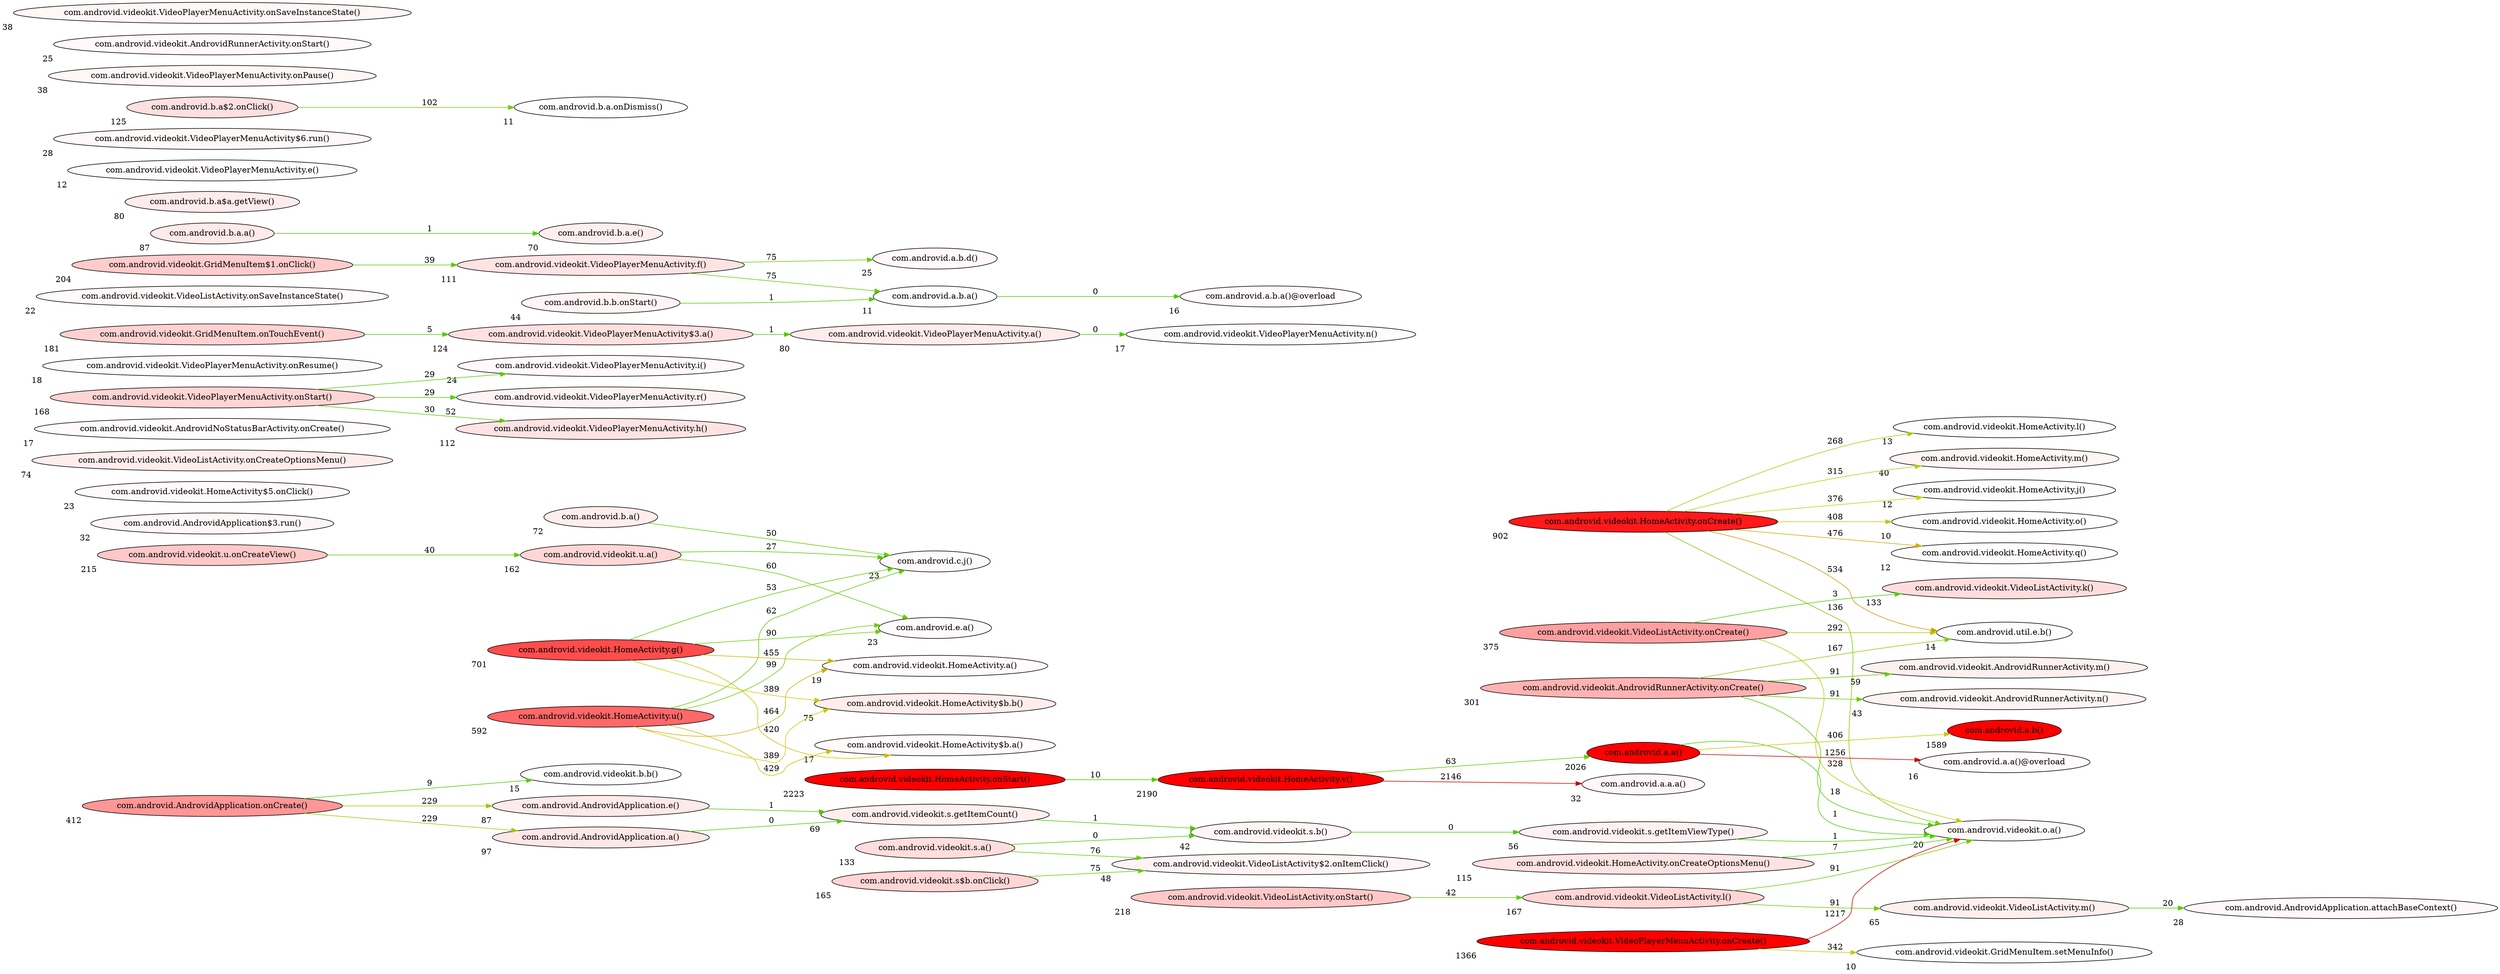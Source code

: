 digraph G {
	node [fillcolor="1 0.028 1" style=filled xlabel=28]
	"com.androvid.AndrovidApplication.attachBaseContext()"
	node [fillcolor="1 0.028 1" style=filled xlabel=28]
	"com.androvid.AndrovidApplication.attachBaseContext()"
	node [fillcolor="1 0.412 1" style=filled xlabel=412]
	"com.androvid.AndrovidApplication.onCreate()"
	node [fillcolor="1 0.412 1" style=filled xlabel=412]
	"com.androvid.AndrovidApplication.onCreate()"
	node [fillcolor="1 0.412 1" style=filled xlabel=412]
	"com.androvid.AndrovidApplication.onCreate()"
	node [fillcolor="1 0.015 1" style=filled xlabel=15]
	"com.androvid.videokit.b.b()"
	node [fillcolor="1 0.412 1" style=filled xlabel=412]
	"com.androvid.AndrovidApplication.onCreate()"
	node [fillcolor="1 0.087 1" style=filled xlabel=87]
	"com.androvid.AndrovidApplication.e()"
	node [fillcolor="1 0.412 1" style=filled xlabel=412]
	"com.androvid.AndrovidApplication.onCreate()"
	node [fillcolor="1 0.097 1" style=filled xlabel=97]
	"com.androvid.AndrovidApplication.a()"
	node [fillcolor="1 0.015 1" style=filled xlabel=15]
	"com.androvid.videokit.b.b()"
	node [fillcolor="1 0.015 1" style=filled xlabel=15]
	"com.androvid.videokit.b.b()"
	node [fillcolor="1 0.087 1" style=filled xlabel=87]
	"com.androvid.AndrovidApplication.e()"
	node [fillcolor="1 0.087 1" style=filled xlabel=87]
	"com.androvid.AndrovidApplication.e()"
	node [fillcolor="1 0.087 1" style=filled xlabel=87]
	"com.androvid.AndrovidApplication.e()"
	node [fillcolor="1 0.097 1" style=filled xlabel=97]
	"com.androvid.AndrovidApplication.a()"
	node [fillcolor="1 0.097 1" style=filled xlabel=97]
	"com.androvid.AndrovidApplication.a()"
	node [fillcolor="1 0.097 1" style=filled xlabel=97]
	"com.androvid.AndrovidApplication.a()"
	node [fillcolor="1 0.902 1" style=filled xlabel=902]
	"com.androvid.videokit.HomeActivity.onCreate()"
	node [fillcolor="1 0.902 1" style=filled xlabel=902]
	"com.androvid.videokit.HomeActivity.onCreate()"
	node [fillcolor="1 0.902 1" style=filled xlabel=902]
	"com.androvid.videokit.HomeActivity.onCreate()"
	node [fillcolor="1 0.02 1" style=filled xlabel=20]
	"com.androvid.videokit.o.a()"
	node [fillcolor="1 0.902 1" style=filled xlabel=902]
	"com.androvid.videokit.HomeActivity.onCreate()"
	node [fillcolor="1 0.02 1" style=filled xlabel=20]
	"com.androvid.videokit.o.a()"
	node [fillcolor="1 0.902 1" style=filled xlabel=902]
	"com.androvid.videokit.HomeActivity.onCreate()"
	node [fillcolor="1 0.013 1" style=filled xlabel=13]
	"com.androvid.videokit.HomeActivity.l()"
	node [fillcolor="1 0.902 1" style=filled xlabel=902]
	"com.androvid.videokit.HomeActivity.onCreate()"
	node [fillcolor="1 0.04 1" style=filled xlabel=40]
	"com.androvid.videokit.HomeActivity.m()"
	node [fillcolor="1 0.902 1" style=filled xlabel=902]
	"com.androvid.videokit.HomeActivity.onCreate()"
	node [fillcolor="1 0.012 1" style=filled xlabel=12]
	"com.androvid.videokit.HomeActivity.j()"
	node [fillcolor="1 0.902 1" style=filled xlabel=902]
	"com.androvid.videokit.HomeActivity.onCreate()"
	node [fillcolor="1 0.01 1" style=filled xlabel=10]
	"com.androvid.videokit.HomeActivity.o()"
	node [fillcolor="1 0.902 1" style=filled xlabel=902]
	"com.androvid.videokit.HomeActivity.onCreate()"
	node [fillcolor="1 0.012 1" style=filled xlabel=12]
	"com.androvid.videokit.HomeActivity.q()"
	node [fillcolor="1 0.902 1" style=filled xlabel=902]
	"com.androvid.videokit.HomeActivity.onCreate()"
	node [fillcolor="1 0.014 1" style=filled xlabel=14]
	"com.androvid.util.e.b()"
	node [fillcolor="1 0.902 1" style=filled xlabel=902]
	"com.androvid.videokit.HomeActivity.onCreate()"
	node [fillcolor="1 0.023 1" style=filled xlabel=23]
	"com.androvid.videokit.o.a()"
	node [fillcolor="1 0.902 1" style=filled xlabel=902]
	"com.androvid.videokit.HomeActivity.onCreate()"
	node [fillcolor="1 0.014 1" style=filled xlabel=14]
	"com.androvid.videokit.o.a()"
	node [fillcolor="1 0.02 1" style=filled xlabel=20]
	"com.androvid.videokit.o.a()"
	node [fillcolor="1 0.02 1" style=filled xlabel=20]
	"com.androvid.videokit.o.a()"
	node [fillcolor="1 0.02 1" style=filled xlabel=20]
	"com.androvid.videokit.o.a()"
	node [fillcolor="1 0.02 1" style=filled xlabel=20]
	"com.androvid.videokit.o.a()"
	node [fillcolor="1 0.013 1" style=filled xlabel=13]
	"com.androvid.videokit.HomeActivity.l()"
	node [fillcolor="1 0.013 1" style=filled xlabel=13]
	"com.androvid.videokit.HomeActivity.l()"
	node [fillcolor="1 0.04 1" style=filled xlabel=40]
	"com.androvid.videokit.HomeActivity.m()"
	node [fillcolor="1 0.04 1" style=filled xlabel=40]
	"com.androvid.videokit.HomeActivity.m()"
	node [fillcolor="1 0.012 1" style=filled xlabel=12]
	"com.androvid.videokit.HomeActivity.j()"
	node [fillcolor="1 0.012 1" style=filled xlabel=12]
	"com.androvid.videokit.HomeActivity.j()"
	node [fillcolor="1 0.01 1" style=filled xlabel=10]
	"com.androvid.videokit.HomeActivity.o()"
	node [fillcolor="1 0.01 1" style=filled xlabel=10]
	"com.androvid.videokit.HomeActivity.o()"
	node [fillcolor="1 0.012 1" style=filled xlabel=12]
	"com.androvid.videokit.HomeActivity.q()"
	node [fillcolor="1 0.012 1" style=filled xlabel=12]
	"com.androvid.videokit.HomeActivity.q()"
	node [fillcolor="1 0.014 1" style=filled xlabel=14]
	"com.androvid.util.e.b()"
	node [fillcolor="1 0.014 1" style=filled xlabel=14]
	"com.androvid.util.e.b()"
	node [fillcolor="1 0.023 1" style=filled xlabel=23]
	"com.androvid.videokit.o.a()"
	node [fillcolor="1 0.023 1" style=filled xlabel=23]
	"com.androvid.videokit.o.a()"
	node [fillcolor="1 0.014 1" style=filled xlabel=14]
	"com.androvid.videokit.o.a()"
	node [fillcolor="1 0.014 1" style=filled xlabel=14]
	"com.androvid.videokit.o.a()"
	node [fillcolor="1 2.223 1" style=filled xlabel=2223]
	"com.androvid.videokit.HomeActivity.onStart()"
	node [fillcolor="1 2.223 1" style=filled xlabel=2223]
	"com.androvid.videokit.HomeActivity.onStart()"
	node [fillcolor="1 2.223 1" style=filled xlabel=2223]
	"com.androvid.videokit.HomeActivity.onStart()"
	node [fillcolor="1 2.19 1" style=filled xlabel=2190]
	"com.androvid.videokit.HomeActivity.v()"
	node [fillcolor="1 2.223 1" style=filled xlabel=2223]
	"com.androvid.videokit.HomeActivity.onStart()"
	node [fillcolor="1 2.026 1" style=filled xlabel=2026]
	"com.androvid.a.a()"
	node [fillcolor="1 2.223 1" style=filled xlabel=2223]
	"com.androvid.videokit.HomeActivity.onStart()"
	node [fillcolor="1 0.054 1" style=filled xlabel=54]
	"com.androvid.videokit.o.a()"
	node [fillcolor="1 2.223 1" style=filled xlabel=2223]
	"com.androvid.videokit.HomeActivity.onStart()"
	node [fillcolor="1 0.036 1" style=filled xlabel=36]
	"com.androvid.videokit.o.a()"
	node [fillcolor="1 2.223 1" style=filled xlabel=2223]
	"com.androvid.videokit.HomeActivity.onStart()"
	node [fillcolor="1 1.589 1" style=filled xlabel=1589]
	"com.androvid.a.b()"
	node [fillcolor="1 2.223 1" style=filled xlabel=2223]
	"com.androvid.videokit.HomeActivity.onStart()"
	node [fillcolor="1 0.706 1" style=filled xlabel=706]
	"com.androvid.a.a()"
	node [fillcolor="1 2.223 1" style=filled xlabel=2223]
	"com.androvid.videokit.HomeActivity.onStart()"
	node [fillcolor="1 0.02 1" style=filled xlabel=20]
	"com.androvid.videokit.o.a()"
	node [fillcolor="1 2.223 1" style=filled xlabel=2223]
	"com.androvid.videokit.HomeActivity.onStart()"
	node [fillcolor="1 0.032 1" style=filled xlabel=32]
	"com.androvid.a.a.a()"
	node [fillcolor="1 2.19 1" style=filled xlabel=2190]
	"com.androvid.videokit.HomeActivity.v()"
	node [fillcolor="1 2.19 1" style=filled xlabel=2190]
	"com.androvid.videokit.HomeActivity.v()"
	node [fillcolor="1 2.19 1" style=filled xlabel=2190]
	"com.androvid.videokit.HomeActivity.v()"
	node [fillcolor="1 2.026 1" style=filled xlabel=2026]
	"com.androvid.a.a()"
	node [fillcolor="1 2.19 1" style=filled xlabel=2190]
	"com.androvid.videokit.HomeActivity.v()"
	node [fillcolor="1 0.054 1" style=filled xlabel=54]
	"com.androvid.videokit.o.a()"
	node [fillcolor="1 2.19 1" style=filled xlabel=2190]
	"com.androvid.videokit.HomeActivity.v()"
	node [fillcolor="1 0.036 1" style=filled xlabel=36]
	"com.androvid.videokit.o.a()"
	node [fillcolor="1 2.19 1" style=filled xlabel=2190]
	"com.androvid.videokit.HomeActivity.v()"
	node [fillcolor="1 1.589 1" style=filled xlabel=1589]
	"com.androvid.a.b()"
	node [fillcolor="1 2.19 1" style=filled xlabel=2190]
	"com.androvid.videokit.HomeActivity.v()"
	node [fillcolor="1 0.706 1" style=filled xlabel=706]
	"com.androvid.a.a()"
	node [fillcolor="1 2.19 1" style=filled xlabel=2190]
	"com.androvid.videokit.HomeActivity.v()"
	node [fillcolor="1 0.02 1" style=filled xlabel=20]
	"com.androvid.videokit.o.a()"
	node [fillcolor="1 2.19 1" style=filled xlabel=2190]
	"com.androvid.videokit.HomeActivity.v()"
	node [fillcolor="1 0.032 1" style=filled xlabel=32]
	"com.androvid.a.a.a()"
	node [fillcolor="1 2.026 1" style=filled xlabel=2026]
	"com.androvid.a.a()"
	node [fillcolor="1 2.026 1" style=filled xlabel=2026]
	"com.androvid.a.a()"
	node [fillcolor="1 2.026 1" style=filled xlabel=2026]
	"com.androvid.a.a()"
	node [fillcolor="1 0.054 1" style=filled xlabel=54]
	"com.androvid.videokit.o.a()"
	node [fillcolor="1 2.026 1" style=filled xlabel=2026]
	"com.androvid.a.a()"
	node [fillcolor="1 0.036 1" style=filled xlabel=36]
	"com.androvid.videokit.o.a()"
	node [fillcolor="1 2.026 1" style=filled xlabel=2026]
	"com.androvid.a.a()"
	node [fillcolor="1 1.589 1" style=filled xlabel=1589]
	"com.androvid.a.b()"
	node [fillcolor="1 2.026 1" style=filled xlabel=2026]
	"com.androvid.a.a()"
	node [fillcolor="1 0.706 1" style=filled xlabel=706]
	"com.androvid.a.a()"
	node [fillcolor="1 0.054 1" style=filled xlabel=54]
	"com.androvid.videokit.o.a()"
	node [fillcolor="1 0.054 1" style=filled xlabel=54]
	"com.androvid.videokit.o.a()"
	node [fillcolor="1 0.036 1" style=filled xlabel=36]
	"com.androvid.videokit.o.a()"
	node [fillcolor="1 0.036 1" style=filled xlabel=36]
	"com.androvid.videokit.o.a()"
	node [fillcolor="1 0.036 1" style=filled xlabel=36]
	"com.androvid.videokit.o.a()"
	node [fillcolor="1 1.589 1" style=filled xlabel=1589]
	"com.androvid.a.b()"
	node [fillcolor="1 1.589 1" style=filled xlabel=1589]
	"com.androvid.a.b()"
	node [fillcolor="1 1.589 1" style=filled xlabel=1589]
	"com.androvid.a.b()"
	node [fillcolor="1 1.589 1" style=filled xlabel=1589]
	"com.androvid.a.b()"
	node [fillcolor="1 0.706 1" style=filled xlabel=706]
	"com.androvid.a.a()"
	node [fillcolor="1 0.706 1" style=filled xlabel=706]
	"com.androvid.a.a()"
	node [fillcolor="1 0.706 1" style=filled xlabel=706]
	"com.androvid.a.a()"
	node [fillcolor="1 0.02 1" style=filled xlabel=20]
	"com.androvid.videokit.o.a()"
	node [fillcolor="1 0.02 1" style=filled xlabel=20]
	"com.androvid.videokit.o.a()"
	node [fillcolor="1 0.02 1" style=filled xlabel=20]
	"com.androvid.videokit.o.a()"
	node [fillcolor="1 0.032 1" style=filled xlabel=32]
	"com.androvid.a.a.a()"
	node [fillcolor="1 0.032 1" style=filled xlabel=32]
	"com.androvid.a.a.a()"
	node [fillcolor="1 0.032 1" style=filled xlabel=32]
	"com.androvid.a.a.a()"
	node [fillcolor="1 0.592 1" style=filled xlabel=592]
	"com.androvid.videokit.HomeActivity.u()"
	node [fillcolor="1 0.592 1" style=filled xlabel=592]
	"com.androvid.videokit.HomeActivity.u()"
	node [fillcolor="1 0.592 1" style=filled xlabel=592]
	"com.androvid.videokit.HomeActivity.u()"
	node [fillcolor="1 0.701 1" style=filled xlabel=701]
	"com.androvid.videokit.HomeActivity.g()"
	node [fillcolor="1 0.592 1" style=filled xlabel=592]
	"com.androvid.videokit.HomeActivity.u()"
	node [fillcolor="1 0.023 1" style=filled xlabel=23]
	"com.androvid.c.j()"
	node [fillcolor="1 0.592 1" style=filled xlabel=592]
	"com.androvid.videokit.HomeActivity.u()"
	node [fillcolor="1 0.023 1" style=filled xlabel=23]
	"com.androvid.e.a()"
	node [fillcolor="1 0.592 1" style=filled xlabel=592]
	"com.androvid.videokit.HomeActivity.u()"
	node [fillcolor="1 0.011 1" style=filled xlabel=11]
	"com.androvid.e.a()"
	node [fillcolor="1 0.592 1" style=filled xlabel=592]
	"com.androvid.videokit.HomeActivity.u()"
	node [fillcolor="1 0.018 1" style=filled xlabel=18]
	"com.androvid.e.a()"
	node [fillcolor="1 0.592 1" style=filled xlabel=592]
	"com.androvid.videokit.HomeActivity.u()"
	node [fillcolor="1 0.017 1" style=filled xlabel=17]
	"com.androvid.videokit.HomeActivity$b.a()"
	node [fillcolor="1 0.592 1" style=filled xlabel=592]
	"com.androvid.videokit.HomeActivity.u()"
	node [fillcolor="1 0.019 1" style=filled xlabel=19]
	"com.androvid.videokit.HomeActivity.a()"
	node [fillcolor="1 0.592 1" style=filled xlabel=592]
	"com.androvid.videokit.HomeActivity.u()"
	node [fillcolor="1 0.015 1" style=filled xlabel=15]
	"com.androvid.videokit.HomeActivity.a()"
	node [fillcolor="1 0.592 1" style=filled xlabel=592]
	"com.androvid.videokit.HomeActivity.u()"
	node [fillcolor="1 0.017 1" style=filled xlabel=17]
	"com.androvid.videokit.HomeActivity.a()"
	node [fillcolor="1 0.701 1" style=filled xlabel=701]
	"com.androvid.videokit.HomeActivity.g()"
	node [fillcolor="1 0.701 1" style=filled xlabel=701]
	"com.androvid.videokit.HomeActivity.g()"
	node [fillcolor="1 0.701 1" style=filled xlabel=701]
	"com.androvid.videokit.HomeActivity.g()"
	node [fillcolor="1 0.023 1" style=filled xlabel=23]
	"com.androvid.c.j()"
	node [fillcolor="1 0.701 1" style=filled xlabel=701]
	"com.androvid.videokit.HomeActivity.g()"
	node [fillcolor="1 0.023 1" style=filled xlabel=23]
	"com.androvid.e.a()"
	node [fillcolor="1 0.701 1" style=filled xlabel=701]
	"com.androvid.videokit.HomeActivity.g()"
	node [fillcolor="1 0.011 1" style=filled xlabel=11]
	"com.androvid.e.a()"
	node [fillcolor="1 0.701 1" style=filled xlabel=701]
	"com.androvid.videokit.HomeActivity.g()"
	node [fillcolor="1 0.018 1" style=filled xlabel=18]
	"com.androvid.e.a()"
	node [fillcolor="1 0.701 1" style=filled xlabel=701]
	"com.androvid.videokit.HomeActivity.g()"
	node [fillcolor="1 0.017 1" style=filled xlabel=17]
	"com.androvid.videokit.HomeActivity$b.a()"
	node [fillcolor="1 0.701 1" style=filled xlabel=701]
	"com.androvid.videokit.HomeActivity.g()"
	node [fillcolor="1 0.019 1" style=filled xlabel=19]
	"com.androvid.videokit.HomeActivity.a()"
	node [fillcolor="1 0.701 1" style=filled xlabel=701]
	"com.androvid.videokit.HomeActivity.g()"
	node [fillcolor="1 0.015 1" style=filled xlabel=15]
	"com.androvid.videokit.HomeActivity.a()"
	node [fillcolor="1 0.701 1" style=filled xlabel=701]
	"com.androvid.videokit.HomeActivity.g()"
	node [fillcolor="1 0.017 1" style=filled xlabel=17]
	"com.androvid.videokit.HomeActivity.a()"
	node [fillcolor="1 0.023 1" style=filled xlabel=23]
	"com.androvid.c.j()"
	node [fillcolor="1 0.023 1" style=filled xlabel=23]
	"com.androvid.c.j()"
	node [fillcolor="1 0.023 1" style=filled xlabel=23]
	"com.androvid.e.a()"
	node [fillcolor="1 0.023 1" style=filled xlabel=23]
	"com.androvid.e.a()"
	node [fillcolor="1 0.011 1" style=filled xlabel=11]
	"com.androvid.e.a()"
	node [fillcolor="1 0.011 1" style=filled xlabel=11]
	"com.androvid.e.a()"
	node [fillcolor="1 0.018 1" style=filled xlabel=18]
	"com.androvid.e.a()"
	node [fillcolor="1 0.018 1" style=filled xlabel=18]
	"com.androvid.e.a()"
	node [fillcolor="1 0.017 1" style=filled xlabel=17]
	"com.androvid.videokit.HomeActivity$b.a()"
	node [fillcolor="1 0.017 1" style=filled xlabel=17]
	"com.androvid.videokit.HomeActivity$b.a()"
	node [fillcolor="1 0.019 1" style=filled xlabel=19]
	"com.androvid.videokit.HomeActivity.a()"
	node [fillcolor="1 0.019 1" style=filled xlabel=19]
	"com.androvid.videokit.HomeActivity.a()"
	node [fillcolor="1 0.015 1" style=filled xlabel=15]
	"com.androvid.videokit.HomeActivity.a()"
	node [fillcolor="1 0.015 1" style=filled xlabel=15]
	"com.androvid.videokit.HomeActivity.a()"
	node [fillcolor="1 0.017 1" style=filled xlabel=17]
	"com.androvid.videokit.HomeActivity.a()"
	node [fillcolor="1 0.017 1" style=filled xlabel=17]
	"com.androvid.videokit.HomeActivity.a()"
	node [fillcolor="1 0.032 1" style=filled xlabel=32]
	"com.androvid.AndrovidApplication$3.run()"
	node [fillcolor="1 0.032 1" style=filled xlabel=32]
	"com.androvid.AndrovidApplication$3.run()"
	node [fillcolor="1 0.115 1" style=filled xlabel=115]
	"com.androvid.videokit.HomeActivity.onCreateOptionsMenu()"
	node [fillcolor="1 0.115 1" style=filled xlabel=115]
	"com.androvid.videokit.HomeActivity.onCreateOptionsMenu()"
	node [fillcolor="1 0.115 1" style=filled xlabel=115]
	"com.androvid.videokit.HomeActivity.onCreateOptionsMenu()"
	node [fillcolor="1 0.074 1" style=filled xlabel=74]
	"com.androvid.videokit.o.a()"
	node [fillcolor="1 0.074 1" style=filled xlabel=74]
	"com.androvid.videokit.o.a()"
	node [fillcolor="1 0.074 1" style=filled xlabel=74]
	"com.androvid.videokit.o.a()"
	node [fillcolor="1 0.023 1" style=filled xlabel=23]
	"com.androvid.videokit.HomeActivity$5.onClick()"
	node [fillcolor="1 0.023 1" style=filled xlabel=23]
	"com.androvid.videokit.HomeActivity$5.onClick()"
	node [fillcolor="1 0.375 1" style=filled xlabel=375]
	"com.androvid.videokit.VideoListActivity.onCreate()"
	node [fillcolor="1 0.375 1" style=filled xlabel=375]
	"com.androvid.videokit.VideoListActivity.onCreate()"
	node [fillcolor="1 0.375 1" style=filled xlabel=375]
	"com.androvid.videokit.VideoListActivity.onCreate()"
	node [fillcolor="1 0.133 1" style=filled xlabel=133]
	"com.androvid.videokit.VideoListActivity.k()"
	node [fillcolor="1 0.375 1" style=filled xlabel=375]
	"com.androvid.videokit.VideoListActivity.onCreate()"
	node [fillcolor="1 0.026 1" style=filled xlabel=26]
	"com.androvid.util.e.b()"
	node [fillcolor="1 0.375 1" style=filled xlabel=375]
	"com.androvid.videokit.VideoListActivity.onCreate()"
	node [fillcolor="1 0.023 1" style=filled xlabel=23]
	"com.androvid.videokit.o.a()"
	node [fillcolor="1 0.133 1" style=filled xlabel=133]
	"com.androvid.videokit.VideoListActivity.k()"
	node [fillcolor="1 0.133 1" style=filled xlabel=133]
	"com.androvid.videokit.VideoListActivity.k()"
	node [fillcolor="1 0.026 1" style=filled xlabel=26]
	"com.androvid.util.e.b()"
	node [fillcolor="1 0.026 1" style=filled xlabel=26]
	"com.androvid.util.e.b()"
	node [fillcolor="1 0.023 1" style=filled xlabel=23]
	"com.androvid.videokit.o.a()"
	node [fillcolor="1 0.023 1" style=filled xlabel=23]
	"com.androvid.videokit.o.a()"
	node [fillcolor="1 0.218 1" style=filled xlabel=218]
	"com.androvid.videokit.VideoListActivity.onStart()"
	node [fillcolor="1 0.218 1" style=filled xlabel=218]
	"com.androvid.videokit.VideoListActivity.onStart()"
	node [fillcolor="1 0.218 1" style=filled xlabel=218]
	"com.androvid.videokit.VideoListActivity.onStart()"
	node [fillcolor="1 0.167 1" style=filled xlabel=167]
	"com.androvid.videokit.VideoListActivity.l()"
	node [fillcolor="1 0.218 1" style=filled xlabel=218]
	"com.androvid.videokit.VideoListActivity.onStart()"
	node [fillcolor="1 0.035 1" style=filled xlabel=35]
	"com.androvid.videokit.o.a()"
	node [fillcolor="1 0.218 1" style=filled xlabel=218]
	"com.androvid.videokit.VideoListActivity.onStart()"
	node [fillcolor="1 0.065 1" style=filled xlabel=65]
	"com.androvid.videokit.VideoListActivity.m()"
	node [fillcolor="1 0.218 1" style=filled xlabel=218]
	"com.androvid.videokit.VideoListActivity.onStart()"
	node [fillcolor="1 0.033 1" style=filled xlabel=33]
	"com.androvid.AndrovidApplication.attachBaseContext()"
	node [fillcolor="1 0.218 1" style=filled xlabel=218]
	"com.androvid.videokit.VideoListActivity.onStart()"
	node [fillcolor="1 0.646 1" style=filled xlabel=646]
	"com.androvid.AndrovidApplication.onCreate()"
	node [fillcolor="1 0.167 1" style=filled xlabel=167]
	"com.androvid.videokit.VideoListActivity.l()"
	node [fillcolor="1 0.167 1" style=filled xlabel=167]
	"com.androvid.videokit.VideoListActivity.l()"
	node [fillcolor="1 0.167 1" style=filled xlabel=167]
	"com.androvid.videokit.VideoListActivity.l()"
	node [fillcolor="1 0.035 1" style=filled xlabel=35]
	"com.androvid.videokit.o.a()"
	node [fillcolor="1 0.167 1" style=filled xlabel=167]
	"com.androvid.videokit.VideoListActivity.l()"
	node [fillcolor="1 0.065 1" style=filled xlabel=65]
	"com.androvid.videokit.VideoListActivity.m()"
	node [fillcolor="1 0.167 1" style=filled xlabel=167]
	"com.androvid.videokit.VideoListActivity.l()"
	node [fillcolor="1 0.033 1" style=filled xlabel=33]
	"com.androvid.AndrovidApplication.attachBaseContext()"
	node [fillcolor="1 0.167 1" style=filled xlabel=167]
	"com.androvid.videokit.VideoListActivity.l()"
	node [fillcolor="1 0.646 1" style=filled xlabel=646]
	"com.androvid.AndrovidApplication.onCreate()"
	node [fillcolor="1 0.035 1" style=filled xlabel=35]
	"com.androvid.videokit.o.a()"
	node [fillcolor="1 0.035 1" style=filled xlabel=35]
	"com.androvid.videokit.o.a()"
	node [fillcolor="1 0.035 1" style=filled xlabel=35]
	"com.androvid.videokit.o.a()"
	node [fillcolor="1 0.065 1" style=filled xlabel=65]
	"com.androvid.videokit.VideoListActivity.m()"
	node [fillcolor="1 0.035 1" style=filled xlabel=35]
	"com.androvid.videokit.o.a()"
	node [fillcolor="1 0.033 1" style=filled xlabel=33]
	"com.androvid.AndrovidApplication.attachBaseContext()"
	node [fillcolor="1 0.065 1" style=filled xlabel=65]
	"com.androvid.videokit.VideoListActivity.m()"
	node [fillcolor="1 0.065 1" style=filled xlabel=65]
	"com.androvid.videokit.VideoListActivity.m()"
	node [fillcolor="1 0.065 1" style=filled xlabel=65]
	"com.androvid.videokit.VideoListActivity.m()"
	node [fillcolor="1 0.033 1" style=filled xlabel=33]
	"com.androvid.AndrovidApplication.attachBaseContext()"
	node [fillcolor="1 0.033 1" style=filled xlabel=33]
	"com.androvid.AndrovidApplication.attachBaseContext()"
	node [fillcolor="1 0.033 1" style=filled xlabel=33]
	"com.androvid.AndrovidApplication.attachBaseContext()"
	node [fillcolor="1 0.646 1" style=filled xlabel=646]
	"com.androvid.AndrovidApplication.onCreate()"
	node [fillcolor="1 0.646 1" style=filled xlabel=646]
	"com.androvid.AndrovidApplication.onCreate()"
	node [fillcolor="1 0.646 1" style=filled xlabel=646]
	"com.androvid.AndrovidApplication.onCreate()"
	node [fillcolor="1 0.027 1" style=filled xlabel=27]
	"com.androvid.videokit.o.a()"
	node [fillcolor="1 0.646 1" style=filled xlabel=646]
	"com.androvid.AndrovidApplication.onCreate()"
	node [fillcolor="1 0.042 1" style=filled xlabel=42]
	"com.androvid.videokit.s.b()"
	node [fillcolor="1 0.646 1" style=filled xlabel=646]
	"com.androvid.AndrovidApplication.onCreate()"
	node [fillcolor="1 0.069 1" style=filled xlabel=69]
	"com.androvid.videokit.s.getItemCount()"
	node [fillcolor="1 0.646 1" style=filled xlabel=646]
	"com.androvid.AndrovidApplication.onCreate()"
	node [fillcolor="1 0.03 1" style=filled xlabel=30]
	"com.androvid.videokit.o.a()"
	node [fillcolor="1 0.646 1" style=filled xlabel=646]
	"com.androvid.AndrovidApplication.onCreate()"
	node [fillcolor="1 0.079 1" style=filled xlabel=79]
	"com.androvid.videokit.s.b()"
	node [fillcolor="1 0.646 1" style=filled xlabel=646]
	"com.androvid.AndrovidApplication.onCreate()"
	node [fillcolor="1 0.095 1" style=filled xlabel=95]
	"com.androvid.videokit.s.getItemCount()"
	node [fillcolor="1 0.646 1" style=filled xlabel=646]
	"com.androvid.AndrovidApplication.onCreate()"
	node [fillcolor="1 0.124 1" style=filled xlabel=124]
	"com.androvid.AndrovidApplication.e()"
	node [fillcolor="1 0.646 1" style=filled xlabel=646]
	"com.androvid.AndrovidApplication.onCreate()"
	node [fillcolor="1 0.164 1" style=filled xlabel=164]
	"com.androvid.AndrovidApplication.a()"
	node [fillcolor="1 0.646 1" style=filled xlabel=646]
	"com.androvid.AndrovidApplication.onCreate()"
	node [fillcolor="1 0.054 1" style=filled xlabel=54]
	"com.androvid.videokit.s.b()"
	node [fillcolor="1 0.646 1" style=filled xlabel=646]
	"com.androvid.AndrovidApplication.onCreate()"
	node [fillcolor="1 0.067 1" style=filled xlabel=67]
	"com.androvid.videokit.s.getItemCount()"
	node [fillcolor="1 0.646 1" style=filled xlabel=646]
	"com.androvid.AndrovidApplication.onCreate()"
	node [fillcolor="1 0.028 1" style=filled xlabel=28]
	"com.androvid.videokit.o.a()"
	node [fillcolor="1 0.646 1" style=filled xlabel=646]
	"com.androvid.AndrovidApplication.onCreate()"
	node [fillcolor="1 0.025 1" style=filled xlabel=25]
	"com.androvid.videokit.o.a()"
	node [fillcolor="1 0.646 1" style=filled xlabel=646]
	"com.androvid.AndrovidApplication.onCreate()"
	node [fillcolor="1 0.056 1" style=filled xlabel=56]
	"com.androvid.videokit.s.getItemViewType()"
	node [fillcolor="1 0.646 1" style=filled xlabel=646]
	"com.androvid.AndrovidApplication.onCreate()"
	node [fillcolor="1 0.023 1" style=filled xlabel=23]
	"com.androvid.videokit.o.a()"
	node [fillcolor="1 0.646 1" style=filled xlabel=646]
	"com.androvid.AndrovidApplication.onCreate()"
	node [fillcolor="1 0.035 1" style=filled xlabel=35]
	"com.androvid.videokit.s.getItemViewType()"
	node [fillcolor="1 0.646 1" style=filled xlabel=646]
	"com.androvid.AndrovidApplication.onCreate()"
	node [fillcolor="1 0.021 1" style=filled xlabel=21]
	"com.androvid.videokit.o.a()"
	node [fillcolor="1 0.646 1" style=filled xlabel=646]
	"com.androvid.AndrovidApplication.onCreate()"
	node [fillcolor="1 0.041 1" style=filled xlabel=41]
	"com.androvid.videokit.s.getItemViewType()"
	node [fillcolor="1 0.646 1" style=filled xlabel=646]
	"com.androvid.AndrovidApplication.onCreate()"
	node [fillcolor="1 0.054 1" style=filled xlabel=54]
	"com.androvid.videokit.s.b()"
	node [fillcolor="1 0.027 1" style=filled xlabel=27]
	"com.androvid.videokit.o.a()"
	node [fillcolor="1 0.027 1" style=filled xlabel=27]
	"com.androvid.videokit.o.a()"
	node [fillcolor="1 0.027 1" style=filled xlabel=27]
	"com.androvid.videokit.o.a()"
	node [fillcolor="1 0.042 1" style=filled xlabel=42]
	"com.androvid.videokit.s.b()"
	node [fillcolor="1 0.027 1" style=filled xlabel=27]
	"com.androvid.videokit.o.a()"
	node [fillcolor="1 0.069 1" style=filled xlabel=69]
	"com.androvid.videokit.s.getItemCount()"
	node [fillcolor="1 0.042 1" style=filled xlabel=42]
	"com.androvid.videokit.s.b()"
	node [fillcolor="1 0.042 1" style=filled xlabel=42]
	"com.androvid.videokit.s.b()"
	node [fillcolor="1 0.042 1" style=filled xlabel=42]
	"com.androvid.videokit.s.b()"
	node [fillcolor="1 0.069 1" style=filled xlabel=69]
	"com.androvid.videokit.s.getItemCount()"
	node [fillcolor="1 0.069 1" style=filled xlabel=69]
	"com.androvid.videokit.s.getItemCount()"
	node [fillcolor="1 0.069 1" style=filled xlabel=69]
	"com.androvid.videokit.s.getItemCount()"
	node [fillcolor="1 0.03 1" style=filled xlabel=30]
	"com.androvid.videokit.o.a()"
	node [fillcolor="1 0.03 1" style=filled xlabel=30]
	"com.androvid.videokit.o.a()"
	node [fillcolor="1 0.03 1" style=filled xlabel=30]
	"com.androvid.videokit.o.a()"
	node [fillcolor="1 0.079 1" style=filled xlabel=79]
	"com.androvid.videokit.s.b()"
	node [fillcolor="1 0.03 1" style=filled xlabel=30]
	"com.androvid.videokit.o.a()"
	node [fillcolor="1 0.095 1" style=filled xlabel=95]
	"com.androvid.videokit.s.getItemCount()"
	node [fillcolor="1 0.079 1" style=filled xlabel=79]
	"com.androvid.videokit.s.b()"
	node [fillcolor="1 0.079 1" style=filled xlabel=79]
	"com.androvid.videokit.s.b()"
	node [fillcolor="1 0.079 1" style=filled xlabel=79]
	"com.androvid.videokit.s.b()"
	node [fillcolor="1 0.095 1" style=filled xlabel=95]
	"com.androvid.videokit.s.getItemCount()"
	node [fillcolor="1 0.095 1" style=filled xlabel=95]
	"com.androvid.videokit.s.getItemCount()"
	node [fillcolor="1 0.095 1" style=filled xlabel=95]
	"com.androvid.videokit.s.getItemCount()"
	node [fillcolor="1 0.124 1" style=filled xlabel=124]
	"com.androvid.AndrovidApplication.e()"
	node [fillcolor="1 0.124 1" style=filled xlabel=124]
	"com.androvid.AndrovidApplication.e()"
	node [fillcolor="1 0.124 1" style=filled xlabel=124]
	"com.androvid.AndrovidApplication.e()"
	node [fillcolor="1 0.164 1" style=filled xlabel=164]
	"com.androvid.AndrovidApplication.a()"
	node [fillcolor="1 0.124 1" style=filled xlabel=124]
	"com.androvid.AndrovidApplication.e()"
	node [fillcolor="1 0.054 1" style=filled xlabel=54]
	"com.androvid.videokit.s.b()"
	node [fillcolor="1 0.124 1" style=filled xlabel=124]
	"com.androvid.AndrovidApplication.e()"
	node [fillcolor="1 0.067 1" style=filled xlabel=67]
	"com.androvid.videokit.s.getItemCount()"
	node [fillcolor="1 0.124 1" style=filled xlabel=124]
	"com.androvid.AndrovidApplication.e()"
	node [fillcolor="1 0.028 1" style=filled xlabel=28]
	"com.androvid.videokit.o.a()"
	node [fillcolor="1 0.124 1" style=filled xlabel=124]
	"com.androvid.AndrovidApplication.e()"
	node [fillcolor="1 0.025 1" style=filled xlabel=25]
	"com.androvid.videokit.o.a()"
	node [fillcolor="1 0.124 1" style=filled xlabel=124]
	"com.androvid.AndrovidApplication.e()"
	node [fillcolor="1 0.056 1" style=filled xlabel=56]
	"com.androvid.videokit.s.getItemViewType()"
	node [fillcolor="1 0.164 1" style=filled xlabel=164]
	"com.androvid.AndrovidApplication.a()"
	node [fillcolor="1 0.164 1" style=filled xlabel=164]
	"com.androvid.AndrovidApplication.a()"
	node [fillcolor="1 0.164 1" style=filled xlabel=164]
	"com.androvid.AndrovidApplication.a()"
	node [fillcolor="1 0.054 1" style=filled xlabel=54]
	"com.androvid.videokit.s.b()"
	node [fillcolor="1 0.164 1" style=filled xlabel=164]
	"com.androvid.AndrovidApplication.a()"
	node [fillcolor="1 0.067 1" style=filled xlabel=67]
	"com.androvid.videokit.s.getItemCount()"
	node [fillcolor="1 0.164 1" style=filled xlabel=164]
	"com.androvid.AndrovidApplication.a()"
	node [fillcolor="1 0.028 1" style=filled xlabel=28]
	"com.androvid.videokit.o.a()"
	node [fillcolor="1 0.164 1" style=filled xlabel=164]
	"com.androvid.AndrovidApplication.a()"
	node [fillcolor="1 0.025 1" style=filled xlabel=25]
	"com.androvid.videokit.o.a()"
	node [fillcolor="1 0.164 1" style=filled xlabel=164]
	"com.androvid.AndrovidApplication.a()"
	node [fillcolor="1 0.056 1" style=filled xlabel=56]
	"com.androvid.videokit.s.getItemViewType()"
	node [fillcolor="1 0.054 1" style=filled xlabel=54]
	"com.androvid.videokit.s.b()"
	node [fillcolor="1 0.054 1" style=filled xlabel=54]
	"com.androvid.videokit.s.b()"
	node [fillcolor="1 0.054 1" style=filled xlabel=54]
	"com.androvid.videokit.s.b()"
	node [fillcolor="1 0.067 1" style=filled xlabel=67]
	"com.androvid.videokit.s.getItemCount()"
	node [fillcolor="1 0.054 1" style=filled xlabel=54]
	"com.androvid.videokit.s.b()"
	node [fillcolor="1 0.028 1" style=filled xlabel=28]
	"com.androvid.videokit.o.a()"
	node [fillcolor="1 0.067 1" style=filled xlabel=67]
	"com.androvid.videokit.s.getItemCount()"
	node [fillcolor="1 0.067 1" style=filled xlabel=67]
	"com.androvid.videokit.s.getItemCount()"
	node [fillcolor="1 0.067 1" style=filled xlabel=67]
	"com.androvid.videokit.s.getItemCount()"
	node [fillcolor="1 0.028 1" style=filled xlabel=28]
	"com.androvid.videokit.o.a()"
	node [fillcolor="1 0.028 1" style=filled xlabel=28]
	"com.androvid.videokit.o.a()"
	node [fillcolor="1 0.028 1" style=filled xlabel=28]
	"com.androvid.videokit.o.a()"
	node [fillcolor="1 0.025 1" style=filled xlabel=25]
	"com.androvid.videokit.o.a()"
	node [fillcolor="1 0.025 1" style=filled xlabel=25]
	"com.androvid.videokit.o.a()"
	node [fillcolor="1 0.025 1" style=filled xlabel=25]
	"com.androvid.videokit.o.a()"
	node [fillcolor="1 0.056 1" style=filled xlabel=56]
	"com.androvid.videokit.s.getItemViewType()"
	node [fillcolor="1 0.056 1" style=filled xlabel=56]
	"com.androvid.videokit.s.getItemViewType()"
	node [fillcolor="1 0.056 1" style=filled xlabel=56]
	"com.androvid.videokit.s.getItemViewType()"
	node [fillcolor="1 0.023 1" style=filled xlabel=23]
	"com.androvid.videokit.o.a()"
	node [fillcolor="1 0.023 1" style=filled xlabel=23]
	"com.androvid.videokit.o.a()"
	node [fillcolor="1 0.023 1" style=filled xlabel=23]
	"com.androvid.videokit.o.a()"
	node [fillcolor="1 0.035 1" style=filled xlabel=35]
	"com.androvid.videokit.s.getItemViewType()"
	node [fillcolor="1 0.035 1" style=filled xlabel=35]
	"com.androvid.videokit.s.getItemViewType()"
	node [fillcolor="1 0.035 1" style=filled xlabel=35]
	"com.androvid.videokit.s.getItemViewType()"
	node [fillcolor="1 0.021 1" style=filled xlabel=21]
	"com.androvid.videokit.o.a()"
	node [fillcolor="1 0.021 1" style=filled xlabel=21]
	"com.androvid.videokit.o.a()"
	node [fillcolor="1 0.021 1" style=filled xlabel=21]
	"com.androvid.videokit.o.a()"
	node [fillcolor="1 0.041 1" style=filled xlabel=41]
	"com.androvid.videokit.s.getItemViewType()"
	node [fillcolor="1 0.021 1" style=filled xlabel=21]
	"com.androvid.videokit.o.a()"
	node [fillcolor="1 0.054 1" style=filled xlabel=54]
	"com.androvid.videokit.s.b()"
	node [fillcolor="1 0.041 1" style=filled xlabel=41]
	"com.androvid.videokit.s.getItemViewType()"
	node [fillcolor="1 0.041 1" style=filled xlabel=41]
	"com.androvid.videokit.s.getItemViewType()"
	node [fillcolor="1 0.041 1" style=filled xlabel=41]
	"com.androvid.videokit.s.getItemViewType()"
	node [fillcolor="1 0.054 1" style=filled xlabel=54]
	"com.androvid.videokit.s.b()"
	node [fillcolor="1 0.054 1" style=filled xlabel=54]
	"com.androvid.videokit.s.b()"
	node [fillcolor="1 0.054 1" style=filled xlabel=54]
	"com.androvid.videokit.s.b()"
	node [fillcolor="1 0.072 1" style=filled xlabel=72]
	"com.androvid.b.a()"
	node [fillcolor="1 0.072 1" style=filled xlabel=72]
	"com.androvid.b.a()"
	node [fillcolor="1 0.072 1" style=filled xlabel=72]
	"com.androvid.b.a()"
	node [fillcolor="1 0.011 1" style=filled xlabel=11]
	"com.androvid.c.j()"
	node [fillcolor="1 0.011 1" style=filled xlabel=11]
	"com.androvid.c.j()"
	node [fillcolor="1 0.011 1" style=filled xlabel=11]
	"com.androvid.c.j()"
	node [fillcolor="1 0.014 1" style=filled xlabel=14]
	"com.androvid.e.a()"
	node [fillcolor="1 0.014 1" style=filled xlabel=14]
	"com.androvid.e.a()"
	node [fillcolor="1 0.114 1" style=filled xlabel=114]
	"com.androvid.videokit.o.a()"
	node [fillcolor="1 0.114 1" style=filled xlabel=114]
	"com.androvid.videokit.o.a()"
	node [fillcolor="1 0.114 1" style=filled xlabel=114]
	"com.androvid.videokit.o.a()"
	node [fillcolor="1 0.13 1" style=filled xlabel=130]
	"com.androvid.videokit.s.b()"
	node [fillcolor="1 0.114 1" style=filled xlabel=114]
	"com.androvid.videokit.o.a()"
	node [fillcolor="1 0.149 1" style=filled xlabel=149]
	"com.androvid.videokit.s.getItemCount()"
	node [fillcolor="1 0.13 1" style=filled xlabel=130]
	"com.androvid.videokit.s.b()"
	node [fillcolor="1 0.13 1" style=filled xlabel=130]
	"com.androvid.videokit.s.b()"
	node [fillcolor="1 0.13 1" style=filled xlabel=130]
	"com.androvid.videokit.s.b()"
	node [fillcolor="1 0.149 1" style=filled xlabel=149]
	"com.androvid.videokit.s.getItemCount()"
	node [fillcolor="1 0.149 1" style=filled xlabel=149]
	"com.androvid.videokit.s.getItemCount()"
	node [fillcolor="1 0.149 1" style=filled xlabel=149]
	"com.androvid.videokit.s.getItemCount()"
	node [fillcolor="1 0.021 1" style=filled xlabel=21]
	"com.androvid.videokit.o.a()"
	node [fillcolor="1 0.021 1" style=filled xlabel=21]
	"com.androvid.videokit.o.a()"
	node [fillcolor="1 0.021 1" style=filled xlabel=21]
	"com.androvid.videokit.o.a()"
	node [fillcolor="1 0.032 1" style=filled xlabel=32]
	"com.androvid.videokit.s.getItemViewType()"
	node [fillcolor="1 0.032 1" style=filled xlabel=32]
	"com.androvid.videokit.s.getItemViewType()"
	node [fillcolor="1 0.032 1" style=filled xlabel=32]
	"com.androvid.videokit.s.getItemViewType()"
	node [fillcolor="1 0.022 1" style=filled xlabel=22]
	"com.androvid.videokit.o.a()"
	node [fillcolor="1 0.022 1" style=filled xlabel=22]
	"com.androvid.videokit.o.a()"
	node [fillcolor="1 0.022 1" style=filled xlabel=22]
	"com.androvid.videokit.o.a()"
	node [fillcolor="1 0.03 1" style=filled xlabel=30]
	"com.androvid.videokit.s.getItemViewType()"
	node [fillcolor="1 0.03 1" style=filled xlabel=30]
	"com.androvid.videokit.s.getItemViewType()"
	node [fillcolor="1 0.03 1" style=filled xlabel=30]
	"com.androvid.videokit.s.getItemViewType()"
	node [fillcolor="1 0.021 1" style=filled xlabel=21]
	"com.androvid.videokit.o.a()"
	node [fillcolor="1 0.021 1" style=filled xlabel=21]
	"com.androvid.videokit.o.a()"
	node [fillcolor="1 0.021 1" style=filled xlabel=21]
	"com.androvid.videokit.o.a()"
	node [fillcolor="1 0.045 1" style=filled xlabel=45]
	"com.androvid.videokit.s.b()"
	node [fillcolor="1 0.021 1" style=filled xlabel=21]
	"com.androvid.videokit.o.a()"
	node [fillcolor="1 0.033 1" style=filled xlabel=33]
	"com.androvid.videokit.s.getItemViewType()"
	node [fillcolor="1 0.045 1" style=filled xlabel=45]
	"com.androvid.videokit.s.b()"
	node [fillcolor="1 0.045 1" style=filled xlabel=45]
	"com.androvid.videokit.s.b()"
	node [fillcolor="1 0.045 1" style=filled xlabel=45]
	"com.androvid.videokit.s.b()"
	node [fillcolor="1 0.033 1" style=filled xlabel=33]
	"com.androvid.videokit.s.getItemViewType()"
	node [fillcolor="1 0.033 1" style=filled xlabel=33]
	"com.androvid.videokit.s.getItemViewType()"
	node [fillcolor="1 0.033 1" style=filled xlabel=33]
	"com.androvid.videokit.s.getItemViewType()"
	node [fillcolor="1 0.021 1" style=filled xlabel=21]
	"com.androvid.videokit.o.a()"
	node [fillcolor="1 0.021 1" style=filled xlabel=21]
	"com.androvid.videokit.o.a()"
	node [fillcolor="1 0.021 1" style=filled xlabel=21]
	"com.androvid.videokit.o.a()"
	node [fillcolor="1 0.031 1" style=filled xlabel=31]
	"com.androvid.videokit.s.b()"
	node [fillcolor="1 0.021 1" style=filled xlabel=21]
	"com.androvid.videokit.o.a()"
	node [fillcolor="1 0.044 1" style=filled xlabel=44]
	"com.androvid.videokit.s.getItemCount()"
	node [fillcolor="1 0.031 1" style=filled xlabel=31]
	"com.androvid.videokit.s.b()"
	node [fillcolor="1 0.031 1" style=filled xlabel=31]
	"com.androvid.videokit.s.b()"
	node [fillcolor="1 0.031 1" style=filled xlabel=31]
	"com.androvid.videokit.s.b()"
	node [fillcolor="1 0.044 1" style=filled xlabel=44]
	"com.androvid.videokit.s.getItemCount()"
	node [fillcolor="1 0.044 1" style=filled xlabel=44]
	"com.androvid.videokit.s.getItemCount()"
	node [fillcolor="1 0.044 1" style=filled xlabel=44]
	"com.androvid.videokit.s.getItemCount()"
	node [fillcolor="1 0.036 1" style=filled xlabel=36]
	"com.androvid.videokit.s.getItemViewType()"
	node [fillcolor="1 0.036 1" style=filled xlabel=36]
	"com.androvid.videokit.s.getItemViewType()"
	node [fillcolor="1 0.036 1" style=filled xlabel=36]
	"com.androvid.videokit.s.getItemViewType()"
	node [fillcolor="1 0.021 1" style=filled xlabel=21]
	"com.androvid.videokit.o.a()"
	node [fillcolor="1 0.021 1" style=filled xlabel=21]
	"com.androvid.videokit.o.a()"
	node [fillcolor="1 0.021 1" style=filled xlabel=21]
	"com.androvid.videokit.o.a()"
	node [fillcolor="1 0.055 1" style=filled xlabel=55]
	"com.androvid.videokit.o.a()"
	node [fillcolor="1 0.055 1" style=filled xlabel=55]
	"com.androvid.videokit.o.a()"
	node [fillcolor="1 0.055 1" style=filled xlabel=55]
	"com.androvid.videokit.o.a()"
	node [fillcolor="1 0.073 1" style=filled xlabel=73]
	"com.androvid.videokit.s.getItemViewType()"
	node [fillcolor="1 0.073 1" style=filled xlabel=73]
	"com.androvid.videokit.s.getItemViewType()"
	node [fillcolor="1 0.073 1" style=filled xlabel=73]
	"com.androvid.videokit.s.getItemViewType()"
	node [fillcolor="1 0.019 1" style=filled xlabel=19]
	"com.androvid.videokit.o.a()"
	node [fillcolor="1 0.019 1" style=filled xlabel=19]
	"com.androvid.videokit.o.a()"
	node [fillcolor="1 0.019 1" style=filled xlabel=19]
	"com.androvid.videokit.o.a()"
	node [fillcolor="1 0.065 1" style=filled xlabel=65]
	"com.androvid.videokit.s.b()"
	node [fillcolor="1 0.019 1" style=filled xlabel=19]
	"com.androvid.videokit.o.a()"
	node [fillcolor="1 0.035 1" style=filled xlabel=35]
	"com.androvid.videokit.s.getItemViewType()"
	node [fillcolor="1 0.065 1" style=filled xlabel=65]
	"com.androvid.videokit.s.b()"
	node [fillcolor="1 0.065 1" style=filled xlabel=65]
	"com.androvid.videokit.s.b()"
	node [fillcolor="1 0.065 1" style=filled xlabel=65]
	"com.androvid.videokit.s.b()"
	node [fillcolor="1 0.035 1" style=filled xlabel=35]
	"com.androvid.videokit.s.getItemViewType()"
	node [fillcolor="1 0.035 1" style=filled xlabel=35]
	"com.androvid.videokit.s.getItemViewType()"
	node [fillcolor="1 0.035 1" style=filled xlabel=35]
	"com.androvid.videokit.s.getItemViewType()"
	node [fillcolor="1 0.014 1" style=filled xlabel=14]
	"com.androvid.e.a()"
	node [fillcolor="1 0.014 1" style=filled xlabel=14]
	"com.androvid.e.a()"
	node [fillcolor="1 0.023 1" style=filled xlabel=23]
	"com.androvid.videokit.o.a()"
	node [fillcolor="1 0.023 1" style=filled xlabel=23]
	"com.androvid.videokit.o.a()"
	node [fillcolor="1 0.023 1" style=filled xlabel=23]
	"com.androvid.videokit.o.a()"
	node [fillcolor="1 0.037 1" style=filled xlabel=37]
	"com.androvid.videokit.s.b()"
	node [fillcolor="1 0.023 1" style=filled xlabel=23]
	"com.androvid.videokit.o.a()"
	node [fillcolor="1 0.051 1" style=filled xlabel=51]
	"com.androvid.videokit.s.getItemCount()"
	node [fillcolor="1 0.037 1" style=filled xlabel=37]
	"com.androvid.videokit.s.b()"
	node [fillcolor="1 0.037 1" style=filled xlabel=37]
	"com.androvid.videokit.s.b()"
	node [fillcolor="1 0.037 1" style=filled xlabel=37]
	"com.androvid.videokit.s.b()"
	node [fillcolor="1 0.051 1" style=filled xlabel=51]
	"com.androvid.videokit.s.getItemCount()"
	node [fillcolor="1 0.051 1" style=filled xlabel=51]
	"com.androvid.videokit.s.getItemCount()"
	node [fillcolor="1 0.051 1" style=filled xlabel=51]
	"com.androvid.videokit.s.getItemCount()"
	node [fillcolor="1 0.028 1" style=filled xlabel=28]
	"com.androvid.videokit.o.a()"
	node [fillcolor="1 0.028 1" style=filled xlabel=28]
	"com.androvid.videokit.o.a()"
	node [fillcolor="1 0.028 1" style=filled xlabel=28]
	"com.androvid.videokit.o.a()"
	node [fillcolor="1 0.041 1" style=filled xlabel=41]
	"com.androvid.videokit.s.getItemViewType()"
	node [fillcolor="1 0.041 1" style=filled xlabel=41]
	"com.androvid.videokit.s.getItemViewType()"
	node [fillcolor="1 0.041 1" style=filled xlabel=41]
	"com.androvid.videokit.s.getItemViewType()"
	node [fillcolor="1 0.023 1" style=filled xlabel=23]
	"com.androvid.videokit.o.a()"
	node [fillcolor="1 0.023 1" style=filled xlabel=23]
	"com.androvid.videokit.o.a()"
	node [fillcolor="1 0.023 1" style=filled xlabel=23]
	"com.androvid.videokit.o.a()"
	node [fillcolor="1 0.034 1" style=filled xlabel=34]
	"com.androvid.videokit.s.getItemViewType()"
	node [fillcolor="1 0.034 1" style=filled xlabel=34]
	"com.androvid.videokit.s.getItemViewType()"
	node [fillcolor="1 0.034 1" style=filled xlabel=34]
	"com.androvid.videokit.s.getItemViewType()"
	node [fillcolor="1 0.02 1" style=filled xlabel=20]
	"com.androvid.videokit.o.a()"
	node [fillcolor="1 0.02 1" style=filled xlabel=20]
	"com.androvid.videokit.o.a()"
	node [fillcolor="1 0.02 1" style=filled xlabel=20]
	"com.androvid.videokit.o.a()"
	node [fillcolor="1 0.042 1" style=filled xlabel=42]
	"com.androvid.videokit.s.b()"
	node [fillcolor="1 0.02 1" style=filled xlabel=20]
	"com.androvid.videokit.o.a()"
	node [fillcolor="1 0.031 1" style=filled xlabel=31]
	"com.androvid.videokit.s.getItemViewType()"
	node [fillcolor="1 0.042 1" style=filled xlabel=42]
	"com.androvid.videokit.s.b()"
	node [fillcolor="1 0.042 1" style=filled xlabel=42]
	"com.androvid.videokit.s.b()"
	node [fillcolor="1 0.042 1" style=filled xlabel=42]
	"com.androvid.videokit.s.b()"
	node [fillcolor="1 0.031 1" style=filled xlabel=31]
	"com.androvid.videokit.s.getItemViewType()"
	node [fillcolor="1 0.031 1" style=filled xlabel=31]
	"com.androvid.videokit.s.getItemViewType()"
	node [fillcolor="1 0.031 1" style=filled xlabel=31]
	"com.androvid.videokit.s.getItemViewType()"
	node [fillcolor="1 0.012 1" style=filled xlabel=12]
	"com.androvid.e.a()"
	node [fillcolor="1 0.012 1" style=filled xlabel=12]
	"com.androvid.e.a()"
	node [fillcolor="1 0.729 1" style=filled xlabel=729]
	"com.androvid.videokit.HomeActivity.u()"
	node [fillcolor="1 0.729 1" style=filled xlabel=729]
	"com.androvid.videokit.HomeActivity.u()"
	node [fillcolor="1 0.729 1" style=filled xlabel=729]
	"com.androvid.videokit.HomeActivity.u()"
	node [fillcolor="1 0.743 1" style=filled xlabel=743]
	"com.androvid.videokit.HomeActivity.g()"
	node [fillcolor="1 0.729 1" style=filled xlabel=729]
	"com.androvid.videokit.HomeActivity.u()"
	node [fillcolor="1 0.015 1" style=filled xlabel=15]
	"com.androvid.e.a()"
	node [fillcolor="1 0.729 1" style=filled xlabel=729]
	"com.androvid.videokit.HomeActivity.u()"
	node [fillcolor="1 0.011 1" style=filled xlabel=11]
	"com.androvid.e.a()"
	node [fillcolor="1 0.729 1" style=filled xlabel=729]
	"com.androvid.videokit.HomeActivity.u()"
	node [fillcolor="1 0.02 1" style=filled xlabel=20]
	"com.androvid.e.a()"
	node [fillcolor="1 0.729 1" style=filled xlabel=729]
	"com.androvid.videokit.HomeActivity.u()"
	node [fillcolor="1 0.075 1" style=filled xlabel=75]
	"com.androvid.videokit.HomeActivity$b.b()"
	node [fillcolor="1 0.729 1" style=filled xlabel=729]
	"com.androvid.videokit.HomeActivity.u()"
	node [fillcolor="1 0.118 1" style=filled xlabel=118]
	"com.androvid.videokit.HomeActivity$b.a()"
	node [fillcolor="1 0.729 1" style=filled xlabel=729]
	"com.androvid.videokit.HomeActivity.u()"
	node [fillcolor="1 0.034 1" style=filled xlabel=34]
	"com.androvid.videokit.HomeActivity.a()"
	node [fillcolor="1 0.729 1" style=filled xlabel=729]
	"com.androvid.videokit.HomeActivity.u()"
	node [fillcolor="1 0.042 1" style=filled xlabel=42]
	"com.androvid.videokit.HomeActivity.a()"
	node [fillcolor="1 0.729 1" style=filled xlabel=729]
	"com.androvid.videokit.HomeActivity.u()"
	node [fillcolor="1 0.011 1" style=filled xlabel=11]
	"com.androvid.videokit.HomeActivity.a()"
	node [fillcolor="1 0.743 1" style=filled xlabel=743]
	"com.androvid.videokit.HomeActivity.g()"
	node [fillcolor="1 0.743 1" style=filled xlabel=743]
	"com.androvid.videokit.HomeActivity.g()"
	node [fillcolor="1 0.743 1" style=filled xlabel=743]
	"com.androvid.videokit.HomeActivity.g()"
	node [fillcolor="1 0.015 1" style=filled xlabel=15]
	"com.androvid.e.a()"
	node [fillcolor="1 0.743 1" style=filled xlabel=743]
	"com.androvid.videokit.HomeActivity.g()"
	node [fillcolor="1 0.011 1" style=filled xlabel=11]
	"com.androvid.e.a()"
	node [fillcolor="1 0.743 1" style=filled xlabel=743]
	"com.androvid.videokit.HomeActivity.g()"
	node [fillcolor="1 0.02 1" style=filled xlabel=20]
	"com.androvid.e.a()"
	node [fillcolor="1 0.743 1" style=filled xlabel=743]
	"com.androvid.videokit.HomeActivity.g()"
	node [fillcolor="1 0.075 1" style=filled xlabel=75]
	"com.androvid.videokit.HomeActivity$b.b()"
	node [fillcolor="1 0.743 1" style=filled xlabel=743]
	"com.androvid.videokit.HomeActivity.g()"
	node [fillcolor="1 0.118 1" style=filled xlabel=118]
	"com.androvid.videokit.HomeActivity$b.a()"
	node [fillcolor="1 0.743 1" style=filled xlabel=743]
	"com.androvid.videokit.HomeActivity.g()"
	node [fillcolor="1 0.034 1" style=filled xlabel=34]
	"com.androvid.videokit.HomeActivity.a()"
	node [fillcolor="1 0.743 1" style=filled xlabel=743]
	"com.androvid.videokit.HomeActivity.g()"
	node [fillcolor="1 0.042 1" style=filled xlabel=42]
	"com.androvid.videokit.HomeActivity.a()"
	node [fillcolor="1 0.743 1" style=filled xlabel=743]
	"com.androvid.videokit.HomeActivity.g()"
	node [fillcolor="1 0.011 1" style=filled xlabel=11]
	"com.androvid.videokit.HomeActivity.a()"
	node [fillcolor="1 0.015 1" style=filled xlabel=15]
	"com.androvid.e.a()"
	node [fillcolor="1 0.015 1" style=filled xlabel=15]
	"com.androvid.e.a()"
	node [fillcolor="1 0.011 1" style=filled xlabel=11]
	"com.androvid.e.a()"
	node [fillcolor="1 0.011 1" style=filled xlabel=11]
	"com.androvid.e.a()"
	node [fillcolor="1 0.02 1" style=filled xlabel=20]
	"com.androvid.e.a()"
	node [fillcolor="1 0.02 1" style=filled xlabel=20]
	"com.androvid.e.a()"
	node [fillcolor="1 0.075 1" style=filled xlabel=75]
	"com.androvid.videokit.HomeActivity$b.b()"
	node [fillcolor="1 0.075 1" style=filled xlabel=75]
	"com.androvid.videokit.HomeActivity$b.b()"
	node [fillcolor="1 0.075 1" style=filled xlabel=75]
	"com.androvid.videokit.HomeActivity$b.b()"
	node [fillcolor="1 0.118 1" style=filled xlabel=118]
	"com.androvid.videokit.HomeActivity$b.a()"
	node [fillcolor="1 0.118 1" style=filled xlabel=118]
	"com.androvid.videokit.HomeActivity$b.a()"
	node [fillcolor="1 0.118 1" style=filled xlabel=118]
	"com.androvid.videokit.HomeActivity$b.a()"
	node [fillcolor="1 0.034 1" style=filled xlabel=34]
	"com.androvid.videokit.HomeActivity.a()"
	node [fillcolor="1 0.034 1" style=filled xlabel=34]
	"com.androvid.videokit.HomeActivity.a()"
	node [fillcolor="1 0.042 1" style=filled xlabel=42]
	"com.androvid.videokit.HomeActivity.a()"
	node [fillcolor="1 0.042 1" style=filled xlabel=42]
	"com.androvid.videokit.HomeActivity.a()"
	node [fillcolor="1 0.011 1" style=filled xlabel=11]
	"com.androvid.videokit.HomeActivity.a()"
	node [fillcolor="1 0.011 1" style=filled xlabel=11]
	"com.androvid.videokit.HomeActivity.a()"
	node [fillcolor="1 0.074 1" style=filled xlabel=74]
	"com.androvid.videokit.VideoListActivity.onCreateOptionsMenu()"
	node [fillcolor="1 0.074 1" style=filled xlabel=74]
	"com.androvid.videokit.VideoListActivity.onCreateOptionsMenu()"
	node [fillcolor="1 0.036 1" style=filled xlabel=36]
	"com.androvid.videokit.o.a()"
	node [fillcolor="1 0.036 1" style=filled xlabel=36]
	"com.androvid.videokit.o.a()"
	node [fillcolor="1 0.036 1" style=filled xlabel=36]
	"com.androvid.videokit.o.a()"
	node [fillcolor="1 0.05 1" style=filled xlabel=50]
	"com.androvid.videokit.s.b()"
	node [fillcolor="1 0.036 1" style=filled xlabel=36]
	"com.androvid.videokit.o.a()"
	node [fillcolor="1 0.059 1" style=filled xlabel=59]
	"com.androvid.videokit.s.getItemCount()"
	node [fillcolor="1 0.05 1" style=filled xlabel=50]
	"com.androvid.videokit.s.b()"
	node [fillcolor="1 0.05 1" style=filled xlabel=50]
	"com.androvid.videokit.s.b()"
	node [fillcolor="1 0.05 1" style=filled xlabel=50]
	"com.androvid.videokit.s.b()"
	node [fillcolor="1 0.059 1" style=filled xlabel=59]
	"com.androvid.videokit.s.getItemCount()"
	node [fillcolor="1 0.059 1" style=filled xlabel=59]
	"com.androvid.videokit.s.getItemCount()"
	node [fillcolor="1 0.059 1" style=filled xlabel=59]
	"com.androvid.videokit.s.getItemCount()"
	node [fillcolor="1 0.022 1" style=filled xlabel=22]
	"com.androvid.videokit.o.a()"
	node [fillcolor="1 0.022 1" style=filled xlabel=22]
	"com.androvid.videokit.o.a()"
	node [fillcolor="1 0.022 1" style=filled xlabel=22]
	"com.androvid.videokit.o.a()"
	node [fillcolor="1 0.033 1" style=filled xlabel=33]
	"com.androvid.videokit.s.b()"
	node [fillcolor="1 0.022 1" style=filled xlabel=22]
	"com.androvid.videokit.o.a()"
	node [fillcolor="1 0.046 1" style=filled xlabel=46]
	"com.androvid.videokit.s.getItemCount()"
	node [fillcolor="1 0.033 1" style=filled xlabel=33]
	"com.androvid.videokit.s.b()"
	node [fillcolor="1 0.033 1" style=filled xlabel=33]
	"com.androvid.videokit.s.b()"
	node [fillcolor="1 0.033 1" style=filled xlabel=33]
	"com.androvid.videokit.s.b()"
	node [fillcolor="1 0.046 1" style=filled xlabel=46]
	"com.androvid.videokit.s.getItemCount()"
	node [fillcolor="1 0.046 1" style=filled xlabel=46]
	"com.androvid.videokit.s.getItemCount()"
	node [fillcolor="1 0.046 1" style=filled xlabel=46]
	"com.androvid.videokit.s.getItemCount()"
	node [fillcolor="1 0.03 1" style=filled xlabel=30]
	"com.androvid.videokit.o.a()"
	node [fillcolor="1 0.03 1" style=filled xlabel=30]
	"com.androvid.videokit.o.a()"
	node [fillcolor="1 0.03 1" style=filled xlabel=30]
	"com.androvid.videokit.o.a()"
	node [fillcolor="1 0.04 1" style=filled xlabel=40]
	"com.androvid.videokit.s.b()"
	node [fillcolor="1 0.03 1" style=filled xlabel=30]
	"com.androvid.videokit.o.a()"
	node [fillcolor="1 0.059 1" style=filled xlabel=59]
	"com.androvid.videokit.s.getItemCount()"
	node [fillcolor="1 0.04 1" style=filled xlabel=40]
	"com.androvid.videokit.s.b()"
	node [fillcolor="1 0.04 1" style=filled xlabel=40]
	"com.androvid.videokit.s.b()"
	node [fillcolor="1 0.04 1" style=filled xlabel=40]
	"com.androvid.videokit.s.b()"
	node [fillcolor="1 0.059 1" style=filled xlabel=59]
	"com.androvid.videokit.s.getItemCount()"
	node [fillcolor="1 0.059 1" style=filled xlabel=59]
	"com.androvid.videokit.s.getItemCount()"
	node [fillcolor="1 0.059 1" style=filled xlabel=59]
	"com.androvid.videokit.s.getItemCount()"
	node [fillcolor="1 0.03 1" style=filled xlabel=30]
	"com.androvid.videokit.o.a()"
	node [fillcolor="1 0.03 1" style=filled xlabel=30]
	"com.androvid.videokit.o.a()"
	node [fillcolor="1 0.03 1" style=filled xlabel=30]
	"com.androvid.videokit.o.a()"
	node [fillcolor="1 0.043 1" style=filled xlabel=43]
	"com.androvid.videokit.s.getItemViewType()"
	node [fillcolor="1 0.043 1" style=filled xlabel=43]
	"com.androvid.videokit.s.getItemViewType()"
	node [fillcolor="1 0.043 1" style=filled xlabel=43]
	"com.androvid.videokit.s.getItemViewType()"
	node [fillcolor="1 0.021 1" style=filled xlabel=21]
	"com.androvid.videokit.o.a()"
	node [fillcolor="1 0.021 1" style=filled xlabel=21]
	"com.androvid.videokit.o.a()"
	node [fillcolor="1 0.021 1" style=filled xlabel=21]
	"com.androvid.videokit.o.a()"
	node [fillcolor="1 0.034 1" style=filled xlabel=34]
	"com.androvid.videokit.s.getItemViewType()"
	node [fillcolor="1 0.034 1" style=filled xlabel=34]
	"com.androvid.videokit.s.getItemViewType()"
	node [fillcolor="1 0.034 1" style=filled xlabel=34]
	"com.androvid.videokit.s.getItemViewType()"
	node [fillcolor="1 0.04 1" style=filled xlabel=40]
	"com.androvid.videokit.o.a()"
	node [fillcolor="1 0.04 1" style=filled xlabel=40]
	"com.androvid.videokit.o.a()"
	node [fillcolor="1 0.04 1" style=filled xlabel=40]
	"com.androvid.videokit.o.a()"
	node [fillcolor="1 0.064 1" style=filled xlabel=64]
	"com.androvid.videokit.s.b()"
	node [fillcolor="1 0.04 1" style=filled xlabel=40]
	"com.androvid.videokit.o.a()"
	node [fillcolor="1 0.053 1" style=filled xlabel=53]
	"com.androvid.videokit.s.getItemViewType()"
	node [fillcolor="1 0.064 1" style=filled xlabel=64]
	"com.androvid.videokit.s.b()"
	node [fillcolor="1 0.064 1" style=filled xlabel=64]
	"com.androvid.videokit.s.b()"
	node [fillcolor="1 0.064 1" style=filled xlabel=64]
	"com.androvid.videokit.s.b()"
	node [fillcolor="1 0.053 1" style=filled xlabel=53]
	"com.androvid.videokit.s.getItemViewType()"
	node [fillcolor="1 0.053 1" style=filled xlabel=53]
	"com.androvid.videokit.s.getItemViewType()"
	node [fillcolor="1 0.053 1" style=filled xlabel=53]
	"com.androvid.videokit.s.getItemViewType()"
	node [fillcolor="1 0.011 1" style=filled xlabel=11]
	"com.androvid.e.a()"
	node [fillcolor="1 0.011 1" style=filled xlabel=11]
	"com.androvid.e.a()"
	node [fillcolor="1 0.039 1" style=filled xlabel=39]
	"com.androvid.videokit.o.a()"
	node [fillcolor="1 0.039 1" style=filled xlabel=39]
	"com.androvid.videokit.o.a()"
	node [fillcolor="1 0.039 1" style=filled xlabel=39]
	"com.androvid.videokit.o.a()"
	node [fillcolor="1 0.059 1" style=filled xlabel=59]
	"com.androvid.videokit.s.b()"
	node [fillcolor="1 0.039 1" style=filled xlabel=39]
	"com.androvid.videokit.o.a()"
	node [fillcolor="1 0.073 1" style=filled xlabel=73]
	"com.androvid.videokit.s.getItemCount()"
	node [fillcolor="1 0.059 1" style=filled xlabel=59]
	"com.androvid.videokit.s.b()"
	node [fillcolor="1 0.059 1" style=filled xlabel=59]
	"com.androvid.videokit.s.b()"
	node [fillcolor="1 0.059 1" style=filled xlabel=59]
	"com.androvid.videokit.s.b()"
	node [fillcolor="1 0.073 1" style=filled xlabel=73]
	"com.androvid.videokit.s.getItemCount()"
	node [fillcolor="1 0.073 1" style=filled xlabel=73]
	"com.androvid.videokit.s.getItemCount()"
	node [fillcolor="1 0.073 1" style=filled xlabel=73]
	"com.androvid.videokit.s.getItemCount()"
	node [fillcolor="1 0.057 1" style=filled xlabel=57]
	"com.androvid.videokit.o.a()"
	node [fillcolor="1 0.057 1" style=filled xlabel=57]
	"com.androvid.videokit.o.a()"
	node [fillcolor="1 0.057 1" style=filled xlabel=57]
	"com.androvid.videokit.o.a()"
	node [fillcolor="1 0.067 1" style=filled xlabel=67]
	"com.androvid.videokit.s.getItemViewType()"
	node [fillcolor="1 0.067 1" style=filled xlabel=67]
	"com.androvid.videokit.s.getItemViewType()"
	node [fillcolor="1 0.067 1" style=filled xlabel=67]
	"com.androvid.videokit.s.getItemViewType()"
	node [fillcolor="1 0.027 1" style=filled xlabel=27]
	"com.androvid.videokit.o.a()"
	node [fillcolor="1 0.027 1" style=filled xlabel=27]
	"com.androvid.videokit.o.a()"
	node [fillcolor="1 0.027 1" style=filled xlabel=27]
	"com.androvid.videokit.o.a()"
	node [fillcolor="1 0.04 1" style=filled xlabel=40]
	"com.androvid.videokit.s.getItemViewType()"
	node [fillcolor="1 0.04 1" style=filled xlabel=40]
	"com.androvid.videokit.s.getItemViewType()"
	node [fillcolor="1 0.04 1" style=filled xlabel=40]
	"com.androvid.videokit.s.getItemViewType()"
	node [fillcolor="1 0.027 1" style=filled xlabel=27]
	"com.androvid.videokit.o.a()"
	node [fillcolor="1 0.027 1" style=filled xlabel=27]
	"com.androvid.videokit.o.a()"
	node [fillcolor="1 0.027 1" style=filled xlabel=27]
	"com.androvid.videokit.o.a()"
	node [fillcolor="1 0.048 1" style=filled xlabel=48]
	"com.androvid.videokit.s.b()"
	node [fillcolor="1 0.027 1" style=filled xlabel=27]
	"com.androvid.videokit.o.a()"
	node [fillcolor="1 0.039 1" style=filled xlabel=39]
	"com.androvid.videokit.s.getItemViewType()"
	node [fillcolor="1 0.048 1" style=filled xlabel=48]
	"com.androvid.videokit.s.b()"
	node [fillcolor="1 0.048 1" style=filled xlabel=48]
	"com.androvid.videokit.s.b()"
	node [fillcolor="1 0.048 1" style=filled xlabel=48]
	"com.androvid.videokit.s.b()"
	node [fillcolor="1 0.039 1" style=filled xlabel=39]
	"com.androvid.videokit.s.getItemViewType()"
	node [fillcolor="1 0.039 1" style=filled xlabel=39]
	"com.androvid.videokit.s.getItemViewType()"
	node [fillcolor="1 0.039 1" style=filled xlabel=39]
	"com.androvid.videokit.s.getItemViewType()"
	node [fillcolor="1 0.012 1" style=filled xlabel=12]
	"com.androvid.e.a()"
	node [fillcolor="1 0.012 1" style=filled xlabel=12]
	"com.androvid.e.a()"
	node [fillcolor="1 0.019 1" style=filled xlabel=19]
	"com.androvid.videokit.o.a()"
	node [fillcolor="1 0.019 1" style=filled xlabel=19]
	"com.androvid.videokit.o.a()"
	node [fillcolor="1 0.019 1" style=filled xlabel=19]
	"com.androvid.videokit.o.a()"
	node [fillcolor="1 0.04 1" style=filled xlabel=40]
	"com.androvid.videokit.s.getItemCount()"
	node [fillcolor="1 0.019 1" style=filled xlabel=19]
	"com.androvid.videokit.o.a()"
	node [fillcolor="1 0.031 1" style=filled xlabel=31]
	"com.androvid.videokit.s.b()"
	node [fillcolor="1 0.04 1" style=filled xlabel=40]
	"com.androvid.videokit.s.getItemCount()"
	node [fillcolor="1 0.04 1" style=filled xlabel=40]
	"com.androvid.videokit.s.getItemCount()"
	node [fillcolor="1 0.04 1" style=filled xlabel=40]
	"com.androvid.videokit.s.getItemCount()"
	node [fillcolor="1 0.031 1" style=filled xlabel=31]
	"com.androvid.videokit.s.b()"
	node [fillcolor="1 0.031 1" style=filled xlabel=31]
	"com.androvid.videokit.s.b()"
	node [fillcolor="1 0.031 1" style=filled xlabel=31]
	"com.androvid.videokit.s.b()"
	node [fillcolor="1 0.025 1" style=filled xlabel=25]
	"com.androvid.videokit.o.a()"
	node [fillcolor="1 0.025 1" style=filled xlabel=25]
	"com.androvid.videokit.o.a()"
	node [fillcolor="1 0.025 1" style=filled xlabel=25]
	"com.androvid.videokit.o.a()"
	node [fillcolor="1 0.034 1" style=filled xlabel=34]
	"com.androvid.videokit.s.getItemViewType()"
	node [fillcolor="1 0.034 1" style=filled xlabel=34]
	"com.androvid.videokit.s.getItemViewType()"
	node [fillcolor="1 0.034 1" style=filled xlabel=34]
	"com.androvid.videokit.s.getItemViewType()"
	node [fillcolor="1 0.037 1" style=filled xlabel=37]
	"com.androvid.videokit.s.getItemViewType()"
	node [fillcolor="1 0.037 1" style=filled xlabel=37]
	"com.androvid.videokit.s.getItemViewType()"
	node [fillcolor="1 0.037 1" style=filled xlabel=37]
	"com.androvid.videokit.s.getItemViewType()"
	node [fillcolor="1 0.023 1" style=filled xlabel=23]
	"com.androvid.videokit.o.a()"
	node [fillcolor="1 0.023 1" style=filled xlabel=23]
	"com.androvid.videokit.o.a()"
	node [fillcolor="1 0.023 1" style=filled xlabel=23]
	"com.androvid.videokit.o.a()"
	node [fillcolor="1 0.04 1" style=filled xlabel=40]
	"com.androvid.videokit.o.a()"
	node [fillcolor="1 0.04 1" style=filled xlabel=40]
	"com.androvid.videokit.o.a()"
	node [fillcolor="1 0.04 1" style=filled xlabel=40]
	"com.androvid.videokit.o.a()"
	node [fillcolor="1 0.063 1" style=filled xlabel=63]
	"com.androvid.videokit.s.b()"
	node [fillcolor="1 0.04 1" style=filled xlabel=40]
	"com.androvid.videokit.o.a()"
	node [fillcolor="1 0.051 1" style=filled xlabel=51]
	"com.androvid.videokit.s.getItemViewType()"
	node [fillcolor="1 0.063 1" style=filled xlabel=63]
	"com.androvid.videokit.s.b()"
	node [fillcolor="1 0.063 1" style=filled xlabel=63]
	"com.androvid.videokit.s.b()"
	node [fillcolor="1 0.063 1" style=filled xlabel=63]
	"com.androvid.videokit.s.b()"
	node [fillcolor="1 0.051 1" style=filled xlabel=51]
	"com.androvid.videokit.s.getItemViewType()"
	node [fillcolor="1 0.051 1" style=filled xlabel=51]
	"com.androvid.videokit.s.getItemViewType()"
	node [fillcolor="1 0.051 1" style=filled xlabel=51]
	"com.androvid.videokit.s.getItemViewType()"
	node [fillcolor="1 0.013 1" style=filled xlabel=13]
	"com.androvid.e.a()"
	node [fillcolor="1 0.013 1" style=filled xlabel=13]
	"com.androvid.e.a()"
	node [fillcolor="1 0.034 1" style=filled xlabel=34]
	"com.androvid.videokit.o.a()"
	node [fillcolor="1 0.034 1" style=filled xlabel=34]
	"com.androvid.videokit.o.a()"
	node [fillcolor="1 0.034 1" style=filled xlabel=34]
	"com.androvid.videokit.o.a()"
	node [fillcolor="1 0.067 1" style=filled xlabel=67]
	"com.androvid.videokit.s.getItemCount()"
	node [fillcolor="1 0.034 1" style=filled xlabel=34]
	"com.androvid.videokit.o.a()"
	node [fillcolor="1 0.049 1" style=filled xlabel=49]
	"com.androvid.videokit.s.b()"
	node [fillcolor="1 0.067 1" style=filled xlabel=67]
	"com.androvid.videokit.s.getItemCount()"
	node [fillcolor="1 0.067 1" style=filled xlabel=67]
	"com.androvid.videokit.s.getItemCount()"
	node [fillcolor="1 0.067 1" style=filled xlabel=67]
	"com.androvid.videokit.s.getItemCount()"
	node [fillcolor="1 0.049 1" style=filled xlabel=49]
	"com.androvid.videokit.s.b()"
	node [fillcolor="1 0.049 1" style=filled xlabel=49]
	"com.androvid.videokit.s.b()"
	node [fillcolor="1 0.049 1" style=filled xlabel=49]
	"com.androvid.videokit.s.b()"
	node [fillcolor="1 0.03 1" style=filled xlabel=30]
	"com.androvid.videokit.o.a()"
	node [fillcolor="1 0.03 1" style=filled xlabel=30]
	"com.androvid.videokit.o.a()"
	node [fillcolor="1 0.03 1" style=filled xlabel=30]
	"com.androvid.videokit.o.a()"
	node [fillcolor="1 0.054 1" style=filled xlabel=54]
	"com.androvid.videokit.s.getItemViewType()"
	node [fillcolor="1 0.054 1" style=filled xlabel=54]
	"com.androvid.videokit.s.getItemViewType()"
	node [fillcolor="1 0.054 1" style=filled xlabel=54]
	"com.androvid.videokit.s.getItemViewType()"
	node [fillcolor="1 0.019 1" style=filled xlabel=19]
	"com.androvid.videokit.o.a()"
	node [fillcolor="1 0.019 1" style=filled xlabel=19]
	"com.androvid.videokit.o.a()"
	node [fillcolor="1 0.019 1" style=filled xlabel=19]
	"com.androvid.videokit.o.a()"
	node [fillcolor="1 0.031 1" style=filled xlabel=31]
	"com.androvid.videokit.s.getItemViewType()"
	node [fillcolor="1 0.031 1" style=filled xlabel=31]
	"com.androvid.videokit.s.getItemViewType()"
	node [fillcolor="1 0.031 1" style=filled xlabel=31]
	"com.androvid.videokit.s.getItemViewType()"
	node [fillcolor="1 0.025 1" style=filled xlabel=25]
	"com.androvid.videokit.o.a()"
	node [fillcolor="1 0.025 1" style=filled xlabel=25]
	"com.androvid.videokit.o.a()"
	node [fillcolor="1 0.025 1" style=filled xlabel=25]
	"com.androvid.videokit.o.a()"
	node [fillcolor="1 0.046 1" style=filled xlabel=46]
	"com.androvid.videokit.s.b()"
	node [fillcolor="1 0.025 1" style=filled xlabel=25]
	"com.androvid.videokit.o.a()"
	node [fillcolor="1 0.035 1" style=filled xlabel=35]
	"com.androvid.videokit.s.getItemViewType()"
	node [fillcolor="1 0.046 1" style=filled xlabel=46]
	"com.androvid.videokit.s.b()"
	node [fillcolor="1 0.046 1" style=filled xlabel=46]
	"com.androvid.videokit.s.b()"
	node [fillcolor="1 0.046 1" style=filled xlabel=46]
	"com.androvid.videokit.s.b()"
	node [fillcolor="1 0.035 1" style=filled xlabel=35]
	"com.androvid.videokit.s.getItemViewType()"
	node [fillcolor="1 0.035 1" style=filled xlabel=35]
	"com.androvid.videokit.s.getItemViewType()"
	node [fillcolor="1 0.035 1" style=filled xlabel=35]
	"com.androvid.videokit.s.getItemViewType()"
	node [fillcolor="1 0.011 1" style=filled xlabel=11]
	"com.androvid.e.a()"
	node [fillcolor="1 0.011 1" style=filled xlabel=11]
	"com.androvid.e.a()"
	node [fillcolor="1 0.047 1" style=filled xlabel=47]
	"com.androvid.videokit.s.b()"
	node [fillcolor="1 0.047 1" style=filled xlabel=47]
	"com.androvid.videokit.s.b()"
	node [fillcolor="1 0.047 1" style=filled xlabel=47]
	"com.androvid.videokit.s.b()"
	node [fillcolor="1 0.058 1" style=filled xlabel=58]
	"com.androvid.videokit.s.getItemCount()"
	node [fillcolor="1 0.047 1" style=filled xlabel=47]
	"com.androvid.videokit.s.b()"
	node [fillcolor="1 0.024 1" style=filled xlabel=24]
	"com.androvid.videokit.o.a()"
	node [fillcolor="1 0.058 1" style=filled xlabel=58]
	"com.androvid.videokit.s.getItemCount()"
	node [fillcolor="1 0.058 1" style=filled xlabel=58]
	"com.androvid.videokit.s.getItemCount()"
	node [fillcolor="1 0.058 1" style=filled xlabel=58]
	"com.androvid.videokit.s.getItemCount()"
	node [fillcolor="1 0.024 1" style=filled xlabel=24]
	"com.androvid.videokit.o.a()"
	node [fillcolor="1 0.024 1" style=filled xlabel=24]
	"com.androvid.videokit.o.a()"
	node [fillcolor="1 0.024 1" style=filled xlabel=24]
	"com.androvid.videokit.o.a()"
	node [fillcolor="1 0.022 1" style=filled xlabel=22]
	"com.androvid.videokit.o.a()"
	node [fillcolor="1 0.022 1" style=filled xlabel=22]
	"com.androvid.videokit.o.a()"
	node [fillcolor="1 0.022 1" style=filled xlabel=22]
	"com.androvid.videokit.o.a()"
	node [fillcolor="1 0.037 1" style=filled xlabel=37]
	"com.androvid.videokit.s.b()"
	node [fillcolor="1 0.022 1" style=filled xlabel=22]
	"com.androvid.videokit.o.a()"
	node [fillcolor="1 0.048 1" style=filled xlabel=48]
	"com.androvid.videokit.s.getItemCount()"
	node [fillcolor="1 0.037 1" style=filled xlabel=37]
	"com.androvid.videokit.s.b()"
	node [fillcolor="1 0.037 1" style=filled xlabel=37]
	"com.androvid.videokit.s.b()"
	node [fillcolor="1 0.037 1" style=filled xlabel=37]
	"com.androvid.videokit.s.b()"
	node [fillcolor="1 0.048 1" style=filled xlabel=48]
	"com.androvid.videokit.s.getItemCount()"
	node [fillcolor="1 0.048 1" style=filled xlabel=48]
	"com.androvid.videokit.s.getItemCount()"
	node [fillcolor="1 0.048 1" style=filled xlabel=48]
	"com.androvid.videokit.s.getItemCount()"
	node [fillcolor="1 0.021 1" style=filled xlabel=21]
	"com.androvid.videokit.o.a()"
	node [fillcolor="1 0.021 1" style=filled xlabel=21]
	"com.androvid.videokit.o.a()"
	node [fillcolor="1 0.021 1" style=filled xlabel=21]
	"com.androvid.videokit.o.a()"
	node [fillcolor="1 0.031 1" style=filled xlabel=31]
	"com.androvid.videokit.s.b()"
	node [fillcolor="1 0.021 1" style=filled xlabel=21]
	"com.androvid.videokit.o.a()"
	node [fillcolor="1 0.05 1" style=filled xlabel=50]
	"com.androvid.videokit.s.getItemCount()"
	node [fillcolor="1 0.031 1" style=filled xlabel=31]
	"com.androvid.videokit.s.b()"
	node [fillcolor="1 0.031 1" style=filled xlabel=31]
	"com.androvid.videokit.s.b()"
	node [fillcolor="1 0.031 1" style=filled xlabel=31]
	"com.androvid.videokit.s.b()"
	node [fillcolor="1 0.05 1" style=filled xlabel=50]
	"com.androvid.videokit.s.getItemCount()"
	node [fillcolor="1 0.05 1" style=filled xlabel=50]
	"com.androvid.videokit.s.getItemCount()"
	node [fillcolor="1 0.05 1" style=filled xlabel=50]
	"com.androvid.videokit.s.getItemCount()"
	node [fillcolor="1 0.064 1" style=filled xlabel=64]
	"com.androvid.videokit.o.a()"
	node [fillcolor="1 0.064 1" style=filled xlabel=64]
	"com.androvid.videokit.o.a()"
	node [fillcolor="1 0.064 1" style=filled xlabel=64]
	"com.androvid.videokit.o.a()"
	node [fillcolor="1 0.081 1" style=filled xlabel=81]
	"com.androvid.videokit.s.getItemViewType()"
	node [fillcolor="1 0.081 1" style=filled xlabel=81]
	"com.androvid.videokit.s.getItemViewType()"
	node [fillcolor="1 0.081 1" style=filled xlabel=81]
	"com.androvid.videokit.s.getItemViewType()"
	node [fillcolor="1 0.024 1" style=filled xlabel=24]
	"com.androvid.videokit.o.a()"
	node [fillcolor="1 0.024 1" style=filled xlabel=24]
	"com.androvid.videokit.o.a()"
	node [fillcolor="1 0.024 1" style=filled xlabel=24]
	"com.androvid.videokit.o.a()"
	node [fillcolor="1 0.041 1" style=filled xlabel=41]
	"com.androvid.videokit.s.b()"
	node [fillcolor="1 0.024 1" style=filled xlabel=24]
	"com.androvid.videokit.o.a()"
	node [fillcolor="1 0.095 1" style=filled xlabel=95]
	"com.androvid.videokit.s.getItemCount()"
	node [fillcolor="1 0.041 1" style=filled xlabel=41]
	"com.androvid.videokit.s.b()"
	node [fillcolor="1 0.041 1" style=filled xlabel=41]
	"com.androvid.videokit.s.b()"
	node [fillcolor="1 0.041 1" style=filled xlabel=41]
	"com.androvid.videokit.s.b()"
	node [fillcolor="1 0.095 1" style=filled xlabel=95]
	"com.androvid.videokit.s.getItemCount()"
	node [fillcolor="1 0.095 1" style=filled xlabel=95]
	"com.androvid.videokit.s.getItemCount()"
	node [fillcolor="1 0.095 1" style=filled xlabel=95]
	"com.androvid.videokit.s.getItemCount()"
	node [fillcolor="1 0.038 1" style=filled xlabel=38]
	"com.androvid.videokit.o.a()"
	node [fillcolor="1 0.038 1" style=filled xlabel=38]
	"com.androvid.videokit.o.a()"
	node [fillcolor="1 0.038 1" style=filled xlabel=38]
	"com.androvid.videokit.o.a()"
	node [fillcolor="1 0.05 1" style=filled xlabel=50]
	"com.androvid.videokit.s.getItemViewType()"
	node [fillcolor="1 0.05 1" style=filled xlabel=50]
	"com.androvid.videokit.s.getItemViewType()"
	node [fillcolor="1 0.05 1" style=filled xlabel=50]
	"com.androvid.videokit.s.getItemViewType()"
	node [fillcolor="1 0.018 1" style=filled xlabel=18]
	"com.androvid.videokit.o.a()"
	node [fillcolor="1 0.018 1" style=filled xlabel=18]
	"com.androvid.videokit.o.a()"
	node [fillcolor="1 0.018 1" style=filled xlabel=18]
	"com.androvid.videokit.o.a()"
	node [fillcolor="1 0.028 1" style=filled xlabel=28]
	"com.androvid.videokit.s.b()"
	node [fillcolor="1 0.018 1" style=filled xlabel=18]
	"com.androvid.videokit.o.a()"
	node [fillcolor="1 0.037 1" style=filled xlabel=37]
	"com.androvid.videokit.s.getItemCount()"
	node [fillcolor="1 0.028 1" style=filled xlabel=28]
	"com.androvid.videokit.s.b()"
	node [fillcolor="1 0.028 1" style=filled xlabel=28]
	"com.androvid.videokit.s.b()"
	node [fillcolor="1 0.028 1" style=filled xlabel=28]
	"com.androvid.videokit.s.b()"
	node [fillcolor="1 0.037 1" style=filled xlabel=37]
	"com.androvid.videokit.s.getItemCount()"
	node [fillcolor="1 0.037 1" style=filled xlabel=37]
	"com.androvid.videokit.s.getItemCount()"
	node [fillcolor="1 0.037 1" style=filled xlabel=37]
	"com.androvid.videokit.s.getItemCount()"
	node [fillcolor="1 0.024 1" style=filled xlabel=24]
	"com.androvid.videokit.o.a()"
	node [fillcolor="1 0.024 1" style=filled xlabel=24]
	"com.androvid.videokit.o.a()"
	node [fillcolor="1 0.024 1" style=filled xlabel=24]
	"com.androvid.videokit.o.a()"
	node [fillcolor="1 0.038 1" style=filled xlabel=38]
	"com.androvid.videokit.s.getItemViewType()"
	node [fillcolor="1 0.038 1" style=filled xlabel=38]
	"com.androvid.videokit.s.getItemViewType()"
	node [fillcolor="1 0.038 1" style=filled xlabel=38]
	"com.androvid.videokit.s.getItemViewType()"
	node [fillcolor="1 0.02 1" style=filled xlabel=20]
	"com.androvid.videokit.o.a()"
	node [fillcolor="1 0.02 1" style=filled xlabel=20]
	"com.androvid.videokit.o.a()"
	node [fillcolor="1 0.02 1" style=filled xlabel=20]
	"com.androvid.videokit.o.a()"
	node [fillcolor="1 0.031 1" style=filled xlabel=31]
	"com.androvid.videokit.s.b()"
	node [fillcolor="1 0.02 1" style=filled xlabel=20]
	"com.androvid.videokit.o.a()"
	node [fillcolor="1 0.04 1" style=filled xlabel=40]
	"com.androvid.videokit.s.getItemCount()"
	node [fillcolor="1 0.031 1" style=filled xlabel=31]
	"com.androvid.videokit.s.b()"
	node [fillcolor="1 0.031 1" style=filled xlabel=31]
	"com.androvid.videokit.s.b()"
	node [fillcolor="1 0.031 1" style=filled xlabel=31]
	"com.androvid.videokit.s.b()"
	node [fillcolor="1 0.04 1" style=filled xlabel=40]
	"com.androvid.videokit.s.getItemCount()"
	node [fillcolor="1 0.04 1" style=filled xlabel=40]
	"com.androvid.videokit.s.getItemCount()"
	node [fillcolor="1 0.04 1" style=filled xlabel=40]
	"com.androvid.videokit.s.getItemCount()"
	node [fillcolor="1 0.021 1" style=filled xlabel=21]
	"com.androvid.videokit.o.a()"
	node [fillcolor="1 0.021 1" style=filled xlabel=21]
	"com.androvid.videokit.o.a()"
	node [fillcolor="1 0.021 1" style=filled xlabel=21]
	"com.androvid.videokit.o.a()"
	node [fillcolor="1 0.034 1" style=filled xlabel=34]
	"com.androvid.videokit.s.getItemViewType()"
	node [fillcolor="1 0.034 1" style=filled xlabel=34]
	"com.androvid.videokit.s.getItemViewType()"
	node [fillcolor="1 0.034 1" style=filled xlabel=34]
	"com.androvid.videokit.s.getItemViewType()"
	node [fillcolor="1 0.038 1" style=filled xlabel=38]
	"com.androvid.videokit.o.a()"
	node [fillcolor="1 0.038 1" style=filled xlabel=38]
	"com.androvid.videokit.o.a()"
	node [fillcolor="1 0.038 1" style=filled xlabel=38]
	"com.androvid.videokit.o.a()"
	node [fillcolor="1 0.133 1" style=filled xlabel=133]
	"com.androvid.videokit.s.a()"
	node [fillcolor="1 0.038 1" style=filled xlabel=38]
	"com.androvid.videokit.o.a()"
	node [fillcolor="1 0.151 1" style=filled xlabel=151]
	"com.androvid.videokit.s.a()"
	node [fillcolor="1 0.038 1" style=filled xlabel=38]
	"com.androvid.videokit.o.a()"
	node [fillcolor="1 0.064 1" style=filled xlabel=64]
	"com.androvid.videokit.s.b()"
	node [fillcolor="1 0.038 1" style=filled xlabel=38]
	"com.androvid.videokit.o.a()"
	node [fillcolor="1 0.051 1" style=filled xlabel=51]
	"com.androvid.videokit.s.getItemViewType()"
	node [fillcolor="1 0.038 1" style=filled xlabel=38]
	"com.androvid.videokit.o.a()"
	node [fillcolor="1 0.165 1" style=filled xlabel=165]
	"com.androvid.videokit.s$b.onClick()"
	node [fillcolor="1 0.133 1" style=filled xlabel=133]
	"com.androvid.videokit.s.a()"
	node [fillcolor="1 0.133 1" style=filled xlabel=133]
	"com.androvid.videokit.s.a()"
	node [fillcolor="1 0.133 1" style=filled xlabel=133]
	"com.androvid.videokit.s.a()"
	node [fillcolor="1 0.151 1" style=filled xlabel=151]
	"com.androvid.videokit.s.a()"
	node [fillcolor="1 0.133 1" style=filled xlabel=133]
	"com.androvid.videokit.s.a()"
	node [fillcolor="1 0.064 1" style=filled xlabel=64]
	"com.androvid.videokit.s.b()"
	node [fillcolor="1 0.133 1" style=filled xlabel=133]
	"com.androvid.videokit.s.a()"
	node [fillcolor="1 0.051 1" style=filled xlabel=51]
	"com.androvid.videokit.s.getItemViewType()"
	node [fillcolor="1 0.133 1" style=filled xlabel=133]
	"com.androvid.videokit.s.a()"
	node [fillcolor="1 0.165 1" style=filled xlabel=165]
	"com.androvid.videokit.s$b.onClick()"
	node [fillcolor="1 0.133 1" style=filled xlabel=133]
	"com.androvid.videokit.s.a()"
	node [fillcolor="1 0.048 1" style=filled xlabel=48]
	"com.androvid.videokit.VideoListActivity$2.onItemClick()"
	node [fillcolor="1 0.151 1" style=filled xlabel=151]
	"com.androvid.videokit.s.a()"
	node [fillcolor="1 0.151 1" style=filled xlabel=151]
	"com.androvid.videokit.s.a()"
	node [fillcolor="1 0.151 1" style=filled xlabel=151]
	"com.androvid.videokit.s.a()"
	node [fillcolor="1 0.064 1" style=filled xlabel=64]
	"com.androvid.videokit.s.b()"
	node [fillcolor="1 0.151 1" style=filled xlabel=151]
	"com.androvid.videokit.s.a()"
	node [fillcolor="1 0.051 1" style=filled xlabel=51]
	"com.androvid.videokit.s.getItemViewType()"
	node [fillcolor="1 0.151 1" style=filled xlabel=151]
	"com.androvid.videokit.s.a()"
	node [fillcolor="1 0.165 1" style=filled xlabel=165]
	"com.androvid.videokit.s$b.onClick()"
	node [fillcolor="1 0.151 1" style=filled xlabel=151]
	"com.androvid.videokit.s.a()"
	node [fillcolor="1 0.048 1" style=filled xlabel=48]
	"com.androvid.videokit.VideoListActivity$2.onItemClick()"
	node [fillcolor="1 0.064 1" style=filled xlabel=64]
	"com.androvid.videokit.s.b()"
	node [fillcolor="1 0.064 1" style=filled xlabel=64]
	"com.androvid.videokit.s.b()"
	node [fillcolor="1 0.064 1" style=filled xlabel=64]
	"com.androvid.videokit.s.b()"
	node [fillcolor="1 0.051 1" style=filled xlabel=51]
	"com.androvid.videokit.s.getItemViewType()"
	node [fillcolor="1 0.064 1" style=filled xlabel=64]
	"com.androvid.videokit.s.b()"
	node [fillcolor="1 0.165 1" style=filled xlabel=165]
	"com.androvid.videokit.s$b.onClick()"
	node [fillcolor="1 0.051 1" style=filled xlabel=51]
	"com.androvid.videokit.s.getItemViewType()"
	node [fillcolor="1 0.051 1" style=filled xlabel=51]
	"com.androvid.videokit.s.getItemViewType()"
	node [fillcolor="1 0.051 1" style=filled xlabel=51]
	"com.androvid.videokit.s.getItemViewType()"
	node [fillcolor="1 0.165 1" style=filled xlabel=165]
	"com.androvid.videokit.s$b.onClick()"
	node [fillcolor="1 0.165 1" style=filled xlabel=165]
	"com.androvid.videokit.s$b.onClick()"
	node [fillcolor="1 0.165 1" style=filled xlabel=165]
	"com.androvid.videokit.s$b.onClick()"
	node [fillcolor="1 0.165 1" style=filled xlabel=165]
	"com.androvid.videokit.s$b.onClick()"
	node [fillcolor="1 0.048 1" style=filled xlabel=48]
	"com.androvid.videokit.VideoListActivity$2.onItemClick()"
	node [fillcolor="1 0.048 1" style=filled xlabel=48]
	"com.androvid.videokit.VideoListActivity$2.onItemClick()"
	node [fillcolor="1 0.048 1" style=filled xlabel=48]
	"com.androvid.videokit.VideoListActivity$2.onItemClick()"
	node [fillcolor="1 0.017 1" style=filled xlabel=17]
	"com.androvid.videokit.AndrovidNoStatusBarActivity.onCreate()"
	node [fillcolor="1 0.017 1" style=filled xlabel=17]
	"com.androvid.videokit.AndrovidNoStatusBarActivity.onCreate()"
	node [fillcolor="1 0.017 1" style=filled xlabel=17]
	"com.androvid.videokit.AndrovidNoStatusBarActivity.onCreate()"
	node [fillcolor="1 1.366 1" style=filled xlabel=1366]
	"com.androvid.videokit.VideoPlayerMenuActivity.onCreate()"
	node [fillcolor="1 1.366 1" style=filled xlabel=1366]
	"com.androvid.videokit.VideoPlayerMenuActivity.onCreate()"
	node [fillcolor="1 1.366 1" style=filled xlabel=1366]
	"com.androvid.videokit.VideoPlayerMenuActivity.onCreate()"
	node [fillcolor="1 1.366 1" style=filled xlabel=1366]
	"com.androvid.videokit.VideoPlayerMenuActivity.onCreate()"
	node [fillcolor="1 0.01 1" style=filled xlabel=10]
	"com.androvid.videokit.GridMenuItem.setMenuInfo()"
	node [fillcolor="1 1.366 1" style=filled xlabel=1366]
	"com.androvid.videokit.VideoPlayerMenuActivity.onCreate()"
	node [fillcolor="1 0.101 1" style=filled xlabel=101]
	"com.androvid.videokit.o.a()"
	node [fillcolor="1 0.01 1" style=filled xlabel=10]
	"com.androvid.videokit.GridMenuItem.setMenuInfo()"
	node [fillcolor="1 0.01 1" style=filled xlabel=10]
	"com.androvid.videokit.GridMenuItem.setMenuInfo()"
	node [fillcolor="1 0.101 1" style=filled xlabel=101]
	"com.androvid.videokit.o.a()"
	node [fillcolor="1 0.101 1" style=filled xlabel=101]
	"com.androvid.videokit.o.a()"
	node [fillcolor="1 0.168 1" style=filled xlabel=168]
	"com.androvid.videokit.VideoPlayerMenuActivity.onStart()"
	node [fillcolor="1 0.168 1" style=filled xlabel=168]
	"com.androvid.videokit.VideoPlayerMenuActivity.onStart()"
	node [fillcolor="1 0.168 1" style=filled xlabel=168]
	"com.androvid.videokit.VideoPlayerMenuActivity.onStart()"
	node [fillcolor="1 0.024 1" style=filled xlabel=24]
	"com.androvid.videokit.VideoPlayerMenuActivity.i()"
	node [fillcolor="1 0.168 1" style=filled xlabel=168]
	"com.androvid.videokit.VideoPlayerMenuActivity.onStart()"
	node [fillcolor="1 0.052 1" style=filled xlabel=52]
	"com.androvid.videokit.VideoPlayerMenuActivity.r()"
	node [fillcolor="1 0.168 1" style=filled xlabel=168]
	"com.androvid.videokit.VideoPlayerMenuActivity.onStart()"
	node [fillcolor="1 0.112 1" style=filled xlabel=112]
	"com.androvid.videokit.VideoPlayerMenuActivity.h()"
	node [fillcolor="1 0.024 1" style=filled xlabel=24]
	"com.androvid.videokit.VideoPlayerMenuActivity.i()"
	node [fillcolor="1 0.024 1" style=filled xlabel=24]
	"com.androvid.videokit.VideoPlayerMenuActivity.i()"
	node [fillcolor="1 0.024 1" style=filled xlabel=24]
	"com.androvid.videokit.VideoPlayerMenuActivity.i()"
	node [fillcolor="1 0.052 1" style=filled xlabel=52]
	"com.androvid.videokit.VideoPlayerMenuActivity.r()"
	node [fillcolor="1 0.024 1" style=filled xlabel=24]
	"com.androvid.videokit.VideoPlayerMenuActivity.i()"
	node [fillcolor="1 0.112 1" style=filled xlabel=112]
	"com.androvid.videokit.VideoPlayerMenuActivity.h()"
	node [fillcolor="1 0.052 1" style=filled xlabel=52]
	"com.androvid.videokit.VideoPlayerMenuActivity.r()"
	node [fillcolor="1 0.052 1" style=filled xlabel=52]
	"com.androvid.videokit.VideoPlayerMenuActivity.r()"
	node [fillcolor="1 0.052 1" style=filled xlabel=52]
	"com.androvid.videokit.VideoPlayerMenuActivity.r()"
	node [fillcolor="1 0.112 1" style=filled xlabel=112]
	"com.androvid.videokit.VideoPlayerMenuActivity.h()"
	node [fillcolor="1 0.112 1" style=filled xlabel=112]
	"com.androvid.videokit.VideoPlayerMenuActivity.h()"
	node [fillcolor="1 0.112 1" style=filled xlabel=112]
	"com.androvid.videokit.VideoPlayerMenuActivity.h()"
	node [fillcolor="1 0.018 1" style=filled xlabel=18]
	"com.androvid.videokit.VideoPlayerMenuActivity.onResume()"
	node [fillcolor="1 0.018 1" style=filled xlabel=18]
	"com.androvid.videokit.VideoPlayerMenuActivity.onResume()"
	node [fillcolor="1 0.181 1" style=filled xlabel=181]
	"com.androvid.videokit.GridMenuItem.onTouchEvent()"
	node [fillcolor="1 0.181 1" style=filled xlabel=181]
	"com.androvid.videokit.GridMenuItem.onTouchEvent()"
	node [fillcolor="1 0.181 1" style=filled xlabel=181]
	"com.androvid.videokit.GridMenuItem.onTouchEvent()"
	node [fillcolor="1 0.08 1" style=filled xlabel=80]
	"com.androvid.videokit.VideoPlayerMenuActivity.a()"
	node [fillcolor="1 0.181 1" style=filled xlabel=181]
	"com.androvid.videokit.GridMenuItem.onTouchEvent()"
	node [fillcolor="1 0.124 1" style=filled xlabel=124]
	"com.androvid.videokit.VideoPlayerMenuActivity$3.a()"
	node [fillcolor="1 0.08 1" style=filled xlabel=80]
	"com.androvid.videokit.VideoPlayerMenuActivity.a()"
	node [fillcolor="1 0.08 1" style=filled xlabel=80]
	"com.androvid.videokit.VideoPlayerMenuActivity.a()"
	node [fillcolor="1 0.08 1" style=filled xlabel=80]
	"com.androvid.videokit.VideoPlayerMenuActivity.a()"
	node [fillcolor="1 0.124 1" style=filled xlabel=124]
	"com.androvid.videokit.VideoPlayerMenuActivity$3.a()"
	node [fillcolor="1 0.124 1" style=filled xlabel=124]
	"com.androvid.videokit.VideoPlayerMenuActivity$3.a()"
	node [fillcolor="1 0.124 1" style=filled xlabel=124]
	"com.androvid.videokit.VideoPlayerMenuActivity$3.a()"
	node [fillcolor="1 0.028 1" style=filled xlabel=28]
	"com.androvid.videokit.VideoPlayerMenuActivity.a()"
	node [fillcolor="1 0.028 1" style=filled xlabel=28]
	"com.androvid.videokit.VideoPlayerMenuActivity.a()"
	node [fillcolor="1 0.028 1" style=filled xlabel=28]
	"com.androvid.videokit.VideoPlayerMenuActivity.a()"
	node [fillcolor="1 0.017 1" style=filled xlabel=17]
	"com.androvid.videokit.VideoPlayerMenuActivity.n()"
	node [fillcolor="1 0.028 1" style=filled xlabel=28]
	"com.androvid.videokit.VideoPlayerMenuActivity.a()"
	node [fillcolor="1 0.067 1" style=filled xlabel=67]
	"com.androvid.videokit.GridMenuItem.onTouchEvent()"
	node [fillcolor="1 0.028 1" style=filled xlabel=28]
	"com.androvid.videokit.VideoPlayerMenuActivity.a()"
	node [fillcolor="1 0.054 1" style=filled xlabel=54]
	"com.androvid.videokit.VideoPlayerMenuActivity$3.a()"
	node [fillcolor="1 0.017 1" style=filled xlabel=17]
	"com.androvid.videokit.VideoPlayerMenuActivity.n()"
	node [fillcolor="1 0.017 1" style=filled xlabel=17]
	"com.androvid.videokit.VideoPlayerMenuActivity.n()"
	node [fillcolor="1 0.017 1" style=filled xlabel=17]
	"com.androvid.videokit.VideoPlayerMenuActivity.n()"
	node [fillcolor="1 0.067 1" style=filled xlabel=67]
	"com.androvid.videokit.GridMenuItem.onTouchEvent()"
	node [fillcolor="1 0.017 1" style=filled xlabel=17]
	"com.androvid.videokit.VideoPlayerMenuActivity.n()"
	node [fillcolor="1 0.054 1" style=filled xlabel=54]
	"com.androvid.videokit.VideoPlayerMenuActivity$3.a()"
	node [fillcolor="1 0.067 1" style=filled xlabel=67]
	"com.androvid.videokit.GridMenuItem.onTouchEvent()"
	node [fillcolor="1 0.067 1" style=filled xlabel=67]
	"com.androvid.videokit.GridMenuItem.onTouchEvent()"
	node [fillcolor="1 0.067 1" style=filled xlabel=67]
	"com.androvid.videokit.GridMenuItem.onTouchEvent()"
	node [fillcolor="1 0.054 1" style=filled xlabel=54]
	"com.androvid.videokit.VideoPlayerMenuActivity$3.a()"
	node [fillcolor="1 0.054 1" style=filled xlabel=54]
	"com.androvid.videokit.VideoPlayerMenuActivity$3.a()"
	node [fillcolor="1 0.054 1" style=filled xlabel=54]
	"com.androvid.videokit.VideoPlayerMenuActivity$3.a()"
	node [fillcolor="1 0.022 1" style=filled xlabel=22]
	"com.androvid.videokit.VideoListActivity.onSaveInstanceState()"
	node [fillcolor="1 0.022 1" style=filled xlabel=22]
	"com.androvid.videokit.VideoListActivity.onSaveInstanceState()"
	node [fillcolor="1 0.013 1" style=filled xlabel=13]
	"com.androvid.videokit.VideoPlayerMenuActivity.a()"
	node [fillcolor="1 0.013 1" style=filled xlabel=13]
	"com.androvid.videokit.VideoPlayerMenuActivity.a()"
	node [fillcolor="1 0.013 1" style=filled xlabel=13]
	"com.androvid.videokit.VideoPlayerMenuActivity.a()"
	node [fillcolor="1 0.04 1" style=filled xlabel=40]
	"com.androvid.videokit.GridMenuItem.onTouchEvent()"
	node [fillcolor="1 0.013 1" style=filled xlabel=13]
	"com.androvid.videokit.VideoPlayerMenuActivity.a()"
	node [fillcolor="1 0.027 1" style=filled xlabel=27]
	"com.androvid.videokit.VideoPlayerMenuActivity$3.a()"
	node [fillcolor="1 0.04 1" style=filled xlabel=40]
	"com.androvid.videokit.GridMenuItem.onTouchEvent()"
	node [fillcolor="1 0.04 1" style=filled xlabel=40]
	"com.androvid.videokit.GridMenuItem.onTouchEvent()"
	node [fillcolor="1 0.04 1" style=filled xlabel=40]
	"com.androvid.videokit.GridMenuItem.onTouchEvent()"
	node [fillcolor="1 0.027 1" style=filled xlabel=27]
	"com.androvid.videokit.VideoPlayerMenuActivity$3.a()"
	node [fillcolor="1 0.027 1" style=filled xlabel=27]
	"com.androvid.videokit.VideoPlayerMenuActivity$3.a()"
	node [fillcolor="1 0.027 1" style=filled xlabel=27]
	"com.androvid.videokit.VideoPlayerMenuActivity$3.a()"
	node [fillcolor="1 0.041 1" style=filled xlabel=41]
	"com.androvid.videokit.GridMenuItem.onTouchEvent()"
	node [fillcolor="1 0.041 1" style=filled xlabel=41]
	"com.androvid.videokit.GridMenuItem.onTouchEvent()"
	node [fillcolor="1 0.041 1" style=filled xlabel=41]
	"com.androvid.videokit.GridMenuItem.onTouchEvent()"
	node [fillcolor="1 0.013 1" style=filled xlabel=13]
	"com.androvid.videokit.VideoPlayerMenuActivity.a()"
	node [fillcolor="1 0.041 1" style=filled xlabel=41]
	"com.androvid.videokit.GridMenuItem.onTouchEvent()"
	node [fillcolor="1 0.026 1" style=filled xlabel=26]
	"com.androvid.videokit.VideoPlayerMenuActivity$3.a()"
	node [fillcolor="1 0.013 1" style=filled xlabel=13]
	"com.androvid.videokit.VideoPlayerMenuActivity.a()"
	node [fillcolor="1 0.013 1" style=filled xlabel=13]
	"com.androvid.videokit.VideoPlayerMenuActivity.a()"
	node [fillcolor="1 0.013 1" style=filled xlabel=13]
	"com.androvid.videokit.VideoPlayerMenuActivity.a()"
	node [fillcolor="1 0.026 1" style=filled xlabel=26]
	"com.androvid.videokit.VideoPlayerMenuActivity$3.a()"
	node [fillcolor="1 0.026 1" style=filled xlabel=26]
	"com.androvid.videokit.VideoPlayerMenuActivity$3.a()"
	node [fillcolor="1 0.026 1" style=filled xlabel=26]
	"com.androvid.videokit.VideoPlayerMenuActivity$3.a()"
	node [fillcolor="1 0.016 1" style=filled xlabel=16]
	"com.androvid.videokit.VideoPlayerMenuActivity.a()"
	node [fillcolor="1 0.016 1" style=filled xlabel=16]
	"com.androvid.videokit.VideoPlayerMenuActivity.a()"
	node [fillcolor="1 0.016 1" style=filled xlabel=16]
	"com.androvid.videokit.VideoPlayerMenuActivity.a()"
	node [fillcolor="1 0.039 1" style=filled xlabel=39]
	"com.androvid.videokit.GridMenuItem.onTouchEvent()"
	node [fillcolor="1 0.016 1" style=filled xlabel=16]
	"com.androvid.videokit.VideoPlayerMenuActivity.a()"
	node [fillcolor="1 0.028 1" style=filled xlabel=28]
	"com.androvid.videokit.VideoPlayerMenuActivity$3.a()"
	node [fillcolor="1 0.039 1" style=filled xlabel=39]
	"com.androvid.videokit.GridMenuItem.onTouchEvent()"
	node [fillcolor="1 0.039 1" style=filled xlabel=39]
	"com.androvid.videokit.GridMenuItem.onTouchEvent()"
	node [fillcolor="1 0.039 1" style=filled xlabel=39]
	"com.androvid.videokit.GridMenuItem.onTouchEvent()"
	node [fillcolor="1 0.028 1" style=filled xlabel=28]
	"com.androvid.videokit.VideoPlayerMenuActivity$3.a()"
	node [fillcolor="1 0.028 1" style=filled xlabel=28]
	"com.androvid.videokit.VideoPlayerMenuActivity$3.a()"
	node [fillcolor="1 0.028 1" style=filled xlabel=28]
	"com.androvid.videokit.VideoPlayerMenuActivity$3.a()"
	node [fillcolor="1 0.013 1" style=filled xlabel=13]
	"com.androvid.videokit.VideoPlayerMenuActivity.a()"
	node [fillcolor="1 0.013 1" style=filled xlabel=13]
	"com.androvid.videokit.VideoPlayerMenuActivity.a()"
	node [fillcolor="1 0.013 1" style=filled xlabel=13]
	"com.androvid.videokit.VideoPlayerMenuActivity.a()"
	node [fillcolor="1 0.044 1" style=filled xlabel=44]
	"com.androvid.videokit.GridMenuItem.onTouchEvent()"
	node [fillcolor="1 0.013 1" style=filled xlabel=13]
	"com.androvid.videokit.VideoPlayerMenuActivity.a()"
	node [fillcolor="1 0.029 1" style=filled xlabel=29]
	"com.androvid.videokit.VideoPlayerMenuActivity$3.a()"
	node [fillcolor="1 0.044 1" style=filled xlabel=44]
	"com.androvid.videokit.GridMenuItem.onTouchEvent()"
	node [fillcolor="1 0.044 1" style=filled xlabel=44]
	"com.androvid.videokit.GridMenuItem.onTouchEvent()"
	node [fillcolor="1 0.044 1" style=filled xlabel=44]
	"com.androvid.videokit.GridMenuItem.onTouchEvent()"
	node [fillcolor="1 0.029 1" style=filled xlabel=29]
	"com.androvid.videokit.VideoPlayerMenuActivity$3.a()"
	node [fillcolor="1 0.029 1" style=filled xlabel=29]
	"com.androvid.videokit.VideoPlayerMenuActivity$3.a()"
	node [fillcolor="1 0.029 1" style=filled xlabel=29]
	"com.androvid.videokit.VideoPlayerMenuActivity$3.a()"
	node [fillcolor="1 0.045 1" style=filled xlabel=45]
	"com.androvid.videokit.GridMenuItem.onTouchEvent()"
	node [fillcolor="1 0.045 1" style=filled xlabel=45]
	"com.androvid.videokit.GridMenuItem.onTouchEvent()"
	node [fillcolor="1 0.045 1" style=filled xlabel=45]
	"com.androvid.videokit.GridMenuItem.onTouchEvent()"
	node [fillcolor="1 0.029 1" style=filled xlabel=29]
	"com.androvid.videokit.VideoPlayerMenuActivity$3.a()"
	node [fillcolor="1 0.045 1" style=filled xlabel=45]
	"com.androvid.videokit.GridMenuItem.onTouchEvent()"
	node [fillcolor="1 0.011 1" style=filled xlabel=11]
	"com.androvid.videokit.VideoPlayerMenuActivity.a()"
	node [fillcolor="1 0.029 1" style=filled xlabel=29]
	"com.androvid.videokit.VideoPlayerMenuActivity$3.a()"
	node [fillcolor="1 0.029 1" style=filled xlabel=29]
	"com.androvid.videokit.VideoPlayerMenuActivity$3.a()"
	node [fillcolor="1 0.029 1" style=filled xlabel=29]
	"com.androvid.videokit.VideoPlayerMenuActivity$3.a()"
	node [fillcolor="1 0.011 1" style=filled xlabel=11]
	"com.androvid.videokit.VideoPlayerMenuActivity.a()"
	node [fillcolor="1 0.011 1" style=filled xlabel=11]
	"com.androvid.videokit.VideoPlayerMenuActivity.a()"
	node [fillcolor="1 0.011 1" style=filled xlabel=11]
	"com.androvid.videokit.VideoPlayerMenuActivity.a()"
	node [fillcolor="1 0.204 1" style=filled xlabel=204]
	"com.androvid.videokit.GridMenuItem$1.onClick()"
	node [fillcolor="1 0.204 1" style=filled xlabel=204]
	"com.androvid.videokit.GridMenuItem$1.onClick()"
	node [fillcolor="1 0.204 1" style=filled xlabel=204]
	"com.androvid.videokit.GridMenuItem$1.onClick()"
	node [fillcolor="1 0.111 1" style=filled xlabel=111]
	"com.androvid.videokit.VideoPlayerMenuActivity.f()"
	node [fillcolor="1 0.204 1" style=filled xlabel=204]
	"com.androvid.videokit.GridMenuItem$1.onClick()"
	node [fillcolor="1 0.011 1" style=filled xlabel=11]
	"com.androvid.a.b.a()"
	node [fillcolor="1 0.204 1" style=filled xlabel=204]
	"com.androvid.videokit.GridMenuItem$1.onClick()"
	node [fillcolor="1 0.025 1" style=filled xlabel=25]
	"com.androvid.a.b.d()"
	node [fillcolor="1 0.111 1" style=filled xlabel=111]
	"com.androvid.videokit.VideoPlayerMenuActivity.f()"
	node [fillcolor="1 0.111 1" style=filled xlabel=111]
	"com.androvid.videokit.VideoPlayerMenuActivity.f()"
	node [fillcolor="1 0.111 1" style=filled xlabel=111]
	"com.androvid.videokit.VideoPlayerMenuActivity.f()"
	node [fillcolor="1 0.011 1" style=filled xlabel=11]
	"com.androvid.a.b.a()"
	node [fillcolor="1 0.111 1" style=filled xlabel=111]
	"com.androvid.videokit.VideoPlayerMenuActivity.f()"
	node [fillcolor="1 0.025 1" style=filled xlabel=25]
	"com.androvid.a.b.d()"
	node [fillcolor="1 0.011 1" style=filled xlabel=11]
	"com.androvid.a.b.a()"
	node [fillcolor="1 0.011 1" style=filled xlabel=11]
	"com.androvid.a.b.a()"
	node [fillcolor="1 0.011 1" style=filled xlabel=11]
	"com.androvid.a.b.a()"
	node [fillcolor="1 0.025 1" style=filled xlabel=25]
	"com.androvid.a.b.d()"
	node [fillcolor="1 0.025 1" style=filled xlabel=25]
	"com.androvid.a.b.d()"
	node [fillcolor="1 0.025 1" style=filled xlabel=25]
	"com.androvid.a.b.d()"
	node [fillcolor="1 0.087 1" style=filled xlabel=87]
	"com.androvid.b.a.a()"
	node [fillcolor="1 0.087 1" style=filled xlabel=87]
	"com.androvid.b.a.a()"
	node [fillcolor="1 0.087 1" style=filled xlabel=87]
	"com.androvid.b.a.a()"
	node [fillcolor="1 0.07 1" style=filled xlabel=70]
	"com.androvid.b.a.e()"
	node [fillcolor="1 0.07 1" style=filled xlabel=70]
	"com.androvid.b.a.e()"
	node [fillcolor="1 0.07 1" style=filled xlabel=70]
	"com.androvid.b.a.e()"
	node [fillcolor="1 0.08 1" style=filled xlabel=80]
	"com.androvid.b.a$a.getView()"
	node [fillcolor="1 0.08 1" style=filled xlabel=80]
	"com.androvid.b.a$a.getView()"
	node [fillcolor="1 0.04 1" style=filled xlabel=40]
	"com.androvid.b.a$a.getView()"
	node [fillcolor="1 0.04 1" style=filled xlabel=40]
	"com.androvid.b.a$a.getView()"
	node [fillcolor="1 0.038 1" style=filled xlabel=38]
	"com.androvid.b.a$a.getView()"
	node [fillcolor="1 0.038 1" style=filled xlabel=38]
	"com.androvid.b.a$a.getView()"
	node [fillcolor="1 0.041 1" style=filled xlabel=41]
	"com.androvid.b.a$a.getView()"
	node [fillcolor="1 0.041 1" style=filled xlabel=41]
	"com.androvid.b.a$a.getView()"
	node [fillcolor="1 0.161 1" style=filled xlabel=161]
	"com.androvid.b.a$a.getView()"
	node [fillcolor="1 0.161 1" style=filled xlabel=161]
	"com.androvid.b.a$a.getView()"
	node [fillcolor="1 0.046 1" style=filled xlabel=46]
	"com.androvid.b.a$a.getView()"
	node [fillcolor="1 0.046 1" style=filled xlabel=46]
	"com.androvid.b.a$a.getView()"
	node [fillcolor="1 0.034 1" style=filled xlabel=34]
	"com.androvid.b.a$a.getView()"
	node [fillcolor="1 0.034 1" style=filled xlabel=34]
	"com.androvid.b.a$a.getView()"
	node [fillcolor="1 0.035 1" style=filled xlabel=35]
	"com.androvid.b.a$a.getView()"
	node [fillcolor="1 0.035 1" style=filled xlabel=35]
	"com.androvid.b.a$a.getView()"
	node [fillcolor="1 0.031 1" style=filled xlabel=31]
	"com.androvid.b.a$a.getView()"
	node [fillcolor="1 0.031 1" style=filled xlabel=31]
	"com.androvid.b.a$a.getView()"
	node [fillcolor="1 0.083 1" style=filled xlabel=83]
	"com.androvid.b.a$a.getView()"
	node [fillcolor="1 0.083 1" style=filled xlabel=83]
	"com.androvid.b.a$a.getView()"
	node [fillcolor="1 0.041 1" style=filled xlabel=41]
	"com.androvid.b.a$a.getView()"
	node [fillcolor="1 0.041 1" style=filled xlabel=41]
	"com.androvid.b.a$a.getView()"
	node [fillcolor="1 0.059 1" style=filled xlabel=59]
	"com.androvid.b.a$a.getView()"
	node [fillcolor="1 0.059 1" style=filled xlabel=59]
	"com.androvid.b.a$a.getView()"
	node [fillcolor="1 0.048 1" style=filled xlabel=48]
	"com.androvid.b.a$a.getView()"
	node [fillcolor="1 0.048 1" style=filled xlabel=48]
	"com.androvid.b.a$a.getView()"
	node [fillcolor="1 0.099 1" style=filled xlabel=99]
	"com.androvid.b.a$a.getView()"
	node [fillcolor="1 0.099 1" style=filled xlabel=99]
	"com.androvid.b.a$a.getView()"
	node [fillcolor="1 0.072 1" style=filled xlabel=72]
	"com.androvid.b.a$a.getView()"
	node [fillcolor="1 0.072 1" style=filled xlabel=72]
	"com.androvid.b.a$a.getView()"
	node [fillcolor="1 0.048 1" style=filled xlabel=48]
	"com.androvid.b.a$a.getView()"
	node [fillcolor="1 0.048 1" style=filled xlabel=48]
	"com.androvid.b.a$a.getView()"
	node [fillcolor="1 0.054 1" style=filled xlabel=54]
	"com.androvid.b.a$a.getView()"
	node [fillcolor="1 0.054 1" style=filled xlabel=54]
	"com.androvid.b.a$a.getView()"
	node [fillcolor="1 0.036 1" style=filled xlabel=36]
	"com.androvid.b.a$a.getView()"
	node [fillcolor="1 0.036 1" style=filled xlabel=36]
	"com.androvid.b.a$a.getView()"
	node [fillcolor="1 0.035 1" style=filled xlabel=35]
	"com.androvid.b.a$a.getView()"
	node [fillcolor="1 0.035 1" style=filled xlabel=35]
	"com.androvid.b.a$a.getView()"
	node [fillcolor="1 0.036 1" style=filled xlabel=36]
	"com.androvid.b.a$a.getView()"
	node [fillcolor="1 0.036 1" style=filled xlabel=36]
	"com.androvid.b.a$a.getView()"
	node [fillcolor="1 0.038 1" style=filled xlabel=38]
	"com.androvid.b.a$a.getView()"
	node [fillcolor="1 0.038 1" style=filled xlabel=38]
	"com.androvid.b.a$a.getView()"
	node [fillcolor="1 0.042 1" style=filled xlabel=42]
	"com.androvid.b.a$a.getView()"
	node [fillcolor="1 0.042 1" style=filled xlabel=42]
	"com.androvid.b.a$a.getView()"
	node [fillcolor="1 0.034 1" style=filled xlabel=34]
	"com.androvid.b.a$a.getView()"
	node [fillcolor="1 0.034 1" style=filled xlabel=34]
	"com.androvid.b.a$a.getView()"
	node [fillcolor="1 0.03 1" style=filled xlabel=30]
	"com.androvid.b.a$a.getView()"
	node [fillcolor="1 0.03 1" style=filled xlabel=30]
	"com.androvid.b.a$a.getView()"
	node [fillcolor="1 0.049 1" style=filled xlabel=49]
	"com.androvid.b.a$a.getView()"
	node [fillcolor="1 0.049 1" style=filled xlabel=49]
	"com.androvid.b.a$a.getView()"
	node [fillcolor="1 0.044 1" style=filled xlabel=44]
	"com.androvid.b.a$a.getView()"
	node [fillcolor="1 0.044 1" style=filled xlabel=44]
	"com.androvid.b.a$a.getView()"
	node [fillcolor="1 0.039 1" style=filled xlabel=39]
	"com.androvid.b.a$a.getView()"
	node [fillcolor="1 0.039 1" style=filled xlabel=39]
	"com.androvid.b.a$a.getView()"
	node [fillcolor="1 0.041 1" style=filled xlabel=41]
	"com.androvid.b.a$a.getView()"
	node [fillcolor="1 0.041 1" style=filled xlabel=41]
	"com.androvid.b.a$a.getView()"
	node [fillcolor="1 0.035 1" style=filled xlabel=35]
	"com.androvid.b.a$a.getView()"
	node [fillcolor="1 0.035 1" style=filled xlabel=35]
	"com.androvid.b.a$a.getView()"
	node [fillcolor="1 0.037 1" style=filled xlabel=37]
	"com.androvid.b.a$a.getView()"
	node [fillcolor="1 0.037 1" style=filled xlabel=37]
	"com.androvid.b.a$a.getView()"
	node [fillcolor="1 0.036 1" style=filled xlabel=36]
	"com.androvid.b.a$a.getView()"
	node [fillcolor="1 0.036 1" style=filled xlabel=36]
	"com.androvid.b.a$a.getView()"
	node [fillcolor="1 0.045 1" style=filled xlabel=45]
	"com.androvid.b.a$a.getView()"
	node [fillcolor="1 0.045 1" style=filled xlabel=45]
	"com.androvid.b.a$a.getView()"
	node [fillcolor="1 0.056 1" style=filled xlabel=56]
	"com.androvid.b.a$a.getView()"
	node [fillcolor="1 0.056 1" style=filled xlabel=56]
	"com.androvid.b.a$a.getView()"
	node [fillcolor="1 0.048 1" style=filled xlabel=48]
	"com.androvid.b.a$a.getView()"
	node [fillcolor="1 0.048 1" style=filled xlabel=48]
	"com.androvid.b.a$a.getView()"
	node [fillcolor="1 0.071 1" style=filled xlabel=71]
	"com.androvid.b.a$a.getView()"
	node [fillcolor="1 0.071 1" style=filled xlabel=71]
	"com.androvid.b.a$a.getView()"
	node [fillcolor="1 0.012 1" style=filled xlabel=12]
	"com.androvid.videokit.VideoPlayerMenuActivity.e()"
	node [fillcolor="1 0.012 1" style=filled xlabel=12]
	"com.androvid.videokit.VideoPlayerMenuActivity.e()"
	node [fillcolor="1 0.012 1" style=filled xlabel=12]
	"com.androvid.videokit.VideoPlayerMenuActivity.e()"
	node [fillcolor="1 0.028 1" style=filled xlabel=28]
	"com.androvid.videokit.VideoPlayerMenuActivity$6.run()"
	node [fillcolor="1 0.028 1" style=filled xlabel=28]
	"com.androvid.videokit.VideoPlayerMenuActivity$6.run()"
	node [fillcolor="1 0.028 1" style=filled xlabel=28]
	"com.androvid.videokit.VideoPlayerMenuActivity$6.run()"
	node [fillcolor="1 0.125 1" style=filled xlabel=125]
	"com.androvid.b.a$2.onClick()"
	node [fillcolor="1 0.125 1" style=filled xlabel=125]
	"com.androvid.b.a$2.onClick()"
	node [fillcolor="1 0.125 1" style=filled xlabel=125]
	"com.androvid.b.a$2.onClick()"
	node [fillcolor="1 0.011 1" style=filled xlabel=11]
	"com.androvid.b.a.onDismiss()"
	node [fillcolor="1 0.011 1" style=filled xlabel=11]
	"com.androvid.b.a.onDismiss()"
	node [fillcolor="1 0.011 1" style=filled xlabel=11]
	"com.androvid.b.a.onDismiss()"
	node [fillcolor="1 0.038 1" style=filled xlabel=38]
	"com.androvid.videokit.VideoPlayerMenuActivity.onPause()"
	node [fillcolor="1 0.038 1" style=filled xlabel=38]
	"com.androvid.videokit.VideoPlayerMenuActivity.onPause()"
	node [fillcolor="1 0.301 1" style=filled xlabel=301]
	"com.androvid.videokit.AndrovidRunnerActivity.onCreate()"
	node [fillcolor="1 0.301 1" style=filled xlabel=301]
	"com.androvid.videokit.AndrovidRunnerActivity.onCreate()"
	node [fillcolor="1 0.301 1" style=filled xlabel=301]
	"com.androvid.videokit.AndrovidRunnerActivity.onCreate()"
	node [fillcolor="1 0.034 1" style=filled xlabel=34]
	"com.androvid.videokit.o.a()"
	node [fillcolor="1 0.301 1" style=filled xlabel=301]
	"com.androvid.videokit.AndrovidRunnerActivity.onCreate()"
	node [fillcolor="1 0.043 1" style=filled xlabel=43]
	"com.androvid.videokit.AndrovidRunnerActivity.n()"
	node [fillcolor="1 0.301 1" style=filled xlabel=301]
	"com.androvid.videokit.AndrovidRunnerActivity.onCreate()"
	node [fillcolor="1 0.059 1" style=filled xlabel=59]
	"com.androvid.videokit.AndrovidRunnerActivity.m()"
	node [fillcolor="1 0.301 1" style=filled xlabel=301]
	"com.androvid.videokit.AndrovidRunnerActivity.onCreate()"
	node [fillcolor="1 0.028 1" style=filled xlabel=28]
	"com.androvid.util.e.b()"
	node [fillcolor="1 0.301 1" style=filled xlabel=301]
	"com.androvid.videokit.AndrovidRunnerActivity.onCreate()"
	node [fillcolor="1 0.052 1" style=filled xlabel=52]
	"com.androvid.videokit.o.a()"
	node [fillcolor="1 0.034 1" style=filled xlabel=34]
	"com.androvid.videokit.o.a()"
	node [fillcolor="1 0.034 1" style=filled xlabel=34]
	"com.androvid.videokit.o.a()"
	node [fillcolor="1 0.043 1" style=filled xlabel=43]
	"com.androvid.videokit.AndrovidRunnerActivity.n()"
	node [fillcolor="1 0.043 1" style=filled xlabel=43]
	"com.androvid.videokit.AndrovidRunnerActivity.n()"
	node [fillcolor="1 0.043 1" style=filled xlabel=43]
	"com.androvid.videokit.AndrovidRunnerActivity.n()"
	node [fillcolor="1 0.059 1" style=filled xlabel=59]
	"com.androvid.videokit.AndrovidRunnerActivity.m()"
	node [fillcolor="1 0.059 1" style=filled xlabel=59]
	"com.androvid.videokit.AndrovidRunnerActivity.m()"
	node [fillcolor="1 0.059 1" style=filled xlabel=59]
	"com.androvid.videokit.AndrovidRunnerActivity.m()"
	node [fillcolor="1 0.028 1" style=filled xlabel=28]
	"com.androvid.util.e.b()"
	node [fillcolor="1 0.028 1" style=filled xlabel=28]
	"com.androvid.util.e.b()"
	node [fillcolor="1 0.052 1" style=filled xlabel=52]
	"com.androvid.videokit.o.a()"
	node [fillcolor="1 0.052 1" style=filled xlabel=52]
	"com.androvid.videokit.o.a()"
	node [fillcolor="1 0.025 1" style=filled xlabel=25]
	"com.androvid.videokit.AndrovidRunnerActivity.onStart()"
	node [fillcolor="1 0.025 1" style=filled xlabel=25]
	"com.androvid.videokit.AndrovidRunnerActivity.onStart()"
	node [fillcolor="1 0.038 1" style=filled xlabel=38]
	"com.androvid.videokit.VideoPlayerMenuActivity.onSaveInstanceState()"
	node [fillcolor="1 0.038 1" style=filled xlabel=38]
	"com.androvid.videokit.VideoPlayerMenuActivity.onSaveInstanceState()"
	node [fillcolor="1 0.215 1" style=filled xlabel=215]
	"com.androvid.videokit.u.onCreateView()"
	node [fillcolor="1 0.215 1" style=filled xlabel=215]
	"com.androvid.videokit.u.onCreateView()"
	node [fillcolor="1 0.215 1" style=filled xlabel=215]
	"com.androvid.videokit.u.onCreateView()"
	node [fillcolor="1 0.162 1" style=filled xlabel=162]
	"com.androvid.videokit.u.a()"
	node [fillcolor="1 0.215 1" style=filled xlabel=215]
	"com.androvid.videokit.u.onCreateView()"
	node [fillcolor="1 0.018 1" style=filled xlabel=18]
	"com.androvid.c.j()"
	node [fillcolor="1 0.215 1" style=filled xlabel=215]
	"com.androvid.videokit.u.onCreateView()"
	node [fillcolor="1 0.016 1" style=filled xlabel=16]
	"com.androvid.e.a()"
	node [fillcolor="1 0.162 1" style=filled xlabel=162]
	"com.androvid.videokit.u.a()"
	node [fillcolor="1 0.162 1" style=filled xlabel=162]
	"com.androvid.videokit.u.a()"
	node [fillcolor="1 0.162 1" style=filled xlabel=162]
	"com.androvid.videokit.u.a()"
	node [fillcolor="1 0.018 1" style=filled xlabel=18]
	"com.androvid.c.j()"
	node [fillcolor="1 0.162 1" style=filled xlabel=162]
	"com.androvid.videokit.u.a()"
	node [fillcolor="1 0.016 1" style=filled xlabel=16]
	"com.androvid.e.a()"
	node [fillcolor="1 0.018 1" style=filled xlabel=18]
	"com.androvid.c.j()"
	node [fillcolor="1 0.018 1" style=filled xlabel=18]
	"com.androvid.c.j()"
	node [fillcolor="1 0.016 1" style=filled xlabel=16]
	"com.androvid.e.a()"
	node [fillcolor="1 0.016 1" style=filled xlabel=16]
	"com.androvid.e.a()"
	node [fillcolor="1 0.044 1" style=filled xlabel=44]
	"com.androvid.b.b.onStart()"
	node [fillcolor="1 0.044 1" style=filled xlabel=44]
	"com.androvid.b.b.onStart()"
	node [fillcolor="1 0.044 1" style=filled xlabel=44]
	"com.androvid.b.b.onStart()"
	node [fillcolor="1 0.029 1" style=filled xlabel=29]
	"com.androvid.a.b.a()"
	node [fillcolor="1 0.044 1" style=filled xlabel=44]
	"com.androvid.b.b.onStart()"
	node [fillcolor="1 0.016 1" style=filled xlabel=16]
	"com.androvid.a.b.a()"
	node [fillcolor="1 0.029 1" style=filled xlabel=29]
	"com.androvid.a.b.a()"
	node [fillcolor="1 0.029 1" style=filled xlabel=29]
	"com.androvid.a.b.a()"
	node [fillcolor="1 0.029 1" style=filled xlabel=29]
	"com.androvid.a.b.a()"
	node [fillcolor="1 0.016 1" style=filled xlabel=16]
	"com.androvid.a.b.a()"
	node [fillcolor="1 0.016 1" style=filled xlabel=16]
	"com.androvid.a.b.a()"
	node [fillcolor="1 0.016 1" style=filled xlabel=16]
	"com.androvid.a.b.a()"
	"com.androvid.AndrovidApplication.onCreate()" -> "com.androvid.videokit.b.b()" [label=9 color="0.26757000000000003 1 0.8"]
	"com.androvid.AndrovidApplication.onCreate()" -> "com.androvid.AndrovidApplication.e()" [label=229 color="0.20817000000000002 1 0.8"]
	"com.androvid.AndrovidApplication.onCreate()" -> "com.androvid.AndrovidApplication.a()" [label=229 color="0.20817000000000002 1 0.8"]
	"com.androvid.videokit.HomeActivity.onCreate()" -> "com.androvid.videokit.o.a()" [label=136 color="0.23328000000000002 1 0.8"]
	"com.androvid.videokit.HomeActivity.onCreate()" -> "com.androvid.videokit.HomeActivity.l()" [label=268 color="0.19764 1 0.8"]
	"com.androvid.videokit.HomeActivity.onCreate()" -> "com.androvid.videokit.HomeActivity.m()" [label=315 color="0.18495000000000003 1 0.8"]
	"com.androvid.videokit.HomeActivity.onCreate()" -> "com.androvid.videokit.HomeActivity.j()" [label=376 color="0.16848000000000002 1 0.8"]
	"com.androvid.videokit.HomeActivity.onCreate()" -> "com.androvid.videokit.HomeActivity.o()" [label=408 color="0.15984000000000004 1 0.8"]
	"com.androvid.videokit.HomeActivity.onCreate()" -> "com.androvid.videokit.HomeActivity.q()" [label=476 color="0.14148000000000002 1 0.8"]
	"com.androvid.videokit.HomeActivity.onCreate()" -> "com.androvid.util.e.b()" [label=534 color="0.12582 1 0.8"]
	"com.androvid.videokit.HomeActivity.onStart()" -> "com.androvid.videokit.HomeActivity.v()" [label=10 color="0.26730000000000004 1 0.8"]
	"com.androvid.videokit.HomeActivity.v()" -> "com.androvid.a.a()" [label=63 color="0.25299000000000005 1 0.8"]
	"com.androvid.videokit.HomeActivity.v()" -> "com.androvid.a.a.a()" [label=2146 color="0.0 1 0.8"]
	"com.androvid.a.a()" -> "com.androvid.videokit.o.a()" [label=1 color="0.26973 1 0.8"]
	"com.androvid.a.a()" -> "com.androvid.a.b()" [label=406 color="0.16038 1 0.8"]
	"com.androvid.a.a()" -> "com.androvid.a.a()@overload" [label=1256 color="0.0 1 0.8"]
	"com.androvid.videokit.HomeActivity.u()" -> "com.androvid.c.j()" [label=62 color="0.25326 1 0.8"]
	"com.androvid.videokit.HomeActivity.u()" -> "com.androvid.e.a()" [label=99 color="0.24327000000000001 1 0.8"]
	"com.androvid.videokit.HomeActivity.u()" -> "com.androvid.videokit.HomeActivity$b.a()" [label=429 color="0.15417 1 0.8"]
	"com.androvid.videokit.HomeActivity.u()" -> "com.androvid.videokit.HomeActivity.a()" [label=464 color="0.14472000000000002 1 0.8"]
	"com.androvid.videokit.HomeActivity.g()" -> "com.androvid.c.j()" [label=53 color="0.25569000000000003 1 0.8"]
	"com.androvid.videokit.HomeActivity.g()" -> "com.androvid.e.a()" [label=90 color="0.24570000000000003 1 0.8"]
	"com.androvid.videokit.HomeActivity.g()" -> "com.androvid.videokit.HomeActivity$b.a()" [label=420 color="0.15660000000000002 1 0.8"]
	"com.androvid.videokit.HomeActivity.g()" -> "com.androvid.videokit.HomeActivity.a()" [label=455 color="0.14715 1 0.8"]
	"com.androvid.videokit.HomeActivity.onCreateOptionsMenu()" -> "com.androvid.videokit.o.a()" [label=7 color="0.26811 1 0.8"]
	"com.androvid.videokit.VideoListActivity.onCreate()" -> "com.androvid.videokit.VideoListActivity.k()" [label=3 color="0.26919000000000004 1 0.8"]
	"com.androvid.videokit.VideoListActivity.onCreate()" -> "com.androvid.util.e.b()" [label=292 color="0.19116 1 0.8"]
	"com.androvid.videokit.VideoListActivity.onCreate()" -> "com.androvid.videokit.o.a()" [label=328 color="0.18144 1 0.8"]
	"com.androvid.videokit.VideoListActivity.onStart()" -> "com.androvid.videokit.VideoListActivity.l()" [label=42 color="0.25866 1 0.8"]
	"com.androvid.videokit.VideoListActivity.l()" -> "com.androvid.videokit.o.a()" [label=91 color="0.24543000000000004 1 0.8"]
	"com.androvid.videokit.VideoListActivity.l()" -> "com.androvid.videokit.VideoListActivity.m()" [label=91 color="0.24543000000000004 1 0.8"]
	"com.androvid.videokit.VideoListActivity.m()" -> "com.androvid.AndrovidApplication.attachBaseContext()" [label=20 color="0.2646 1 0.8"]
	"com.androvid.AndrovidApplication.e()" -> "com.androvid.videokit.s.getItemCount()" [label=1 color="0.26973 1 0.8"]
	"com.androvid.AndrovidApplication.a()" -> "com.androvid.videokit.s.getItemCount()" [label=0 color="0.27 1 0.8"]
	"com.androvid.b.a()" -> "com.androvid.c.j()" [label=50 color="0.2565 1 0.8"]
	"com.androvid.videokit.s.b()" -> "com.androvid.videokit.s.getItemViewType()" [label=0 color="0.27 1 0.8"]
	"com.androvid.videokit.s.getItemViewType()" -> "com.androvid.videokit.o.a()" [label=1 color="0.26973 1 0.8"]
	"com.androvid.videokit.HomeActivity.u()" -> "com.androvid.videokit.HomeActivity$b.b()" [label=389 color="0.16497 1 0.8"]
	"com.androvid.videokit.HomeActivity.g()" -> "com.androvid.videokit.HomeActivity$b.b()" [label=389 color="0.16497 1 0.8"]
	"com.androvid.videokit.s.getItemCount()" -> "com.androvid.videokit.s.b()" [label=1 color="0.26973 1 0.8"]
	"com.androvid.videokit.s.a()" -> "com.androvid.videokit.s.b()" [label=0 color="0.27 1 0.8"]
	"com.androvid.videokit.s.a()" -> "com.androvid.videokit.VideoListActivity$2.onItemClick()" [label=76 color="0.24948000000000004 1 0.8"]
	"com.androvid.videokit.s$b.onClick()" -> "com.androvid.videokit.VideoListActivity$2.onItemClick()" [label=75 color="0.24975000000000003 1 0.8"]
	"com.androvid.videokit.VideoPlayerMenuActivity.onCreate()" -> "com.androvid.videokit.GridMenuItem.setMenuInfo()" [label=342 color="0.17765999999999998 1 0.8"]
	"com.androvid.videokit.VideoPlayerMenuActivity.onCreate()" -> "com.androvid.videokit.o.a()" [label=1217 color="0.0 1 0.8"]
	"com.androvid.videokit.VideoPlayerMenuActivity.onStart()" -> "com.androvid.videokit.VideoPlayerMenuActivity.i()" [label=29 color="0.26217 1 0.8"]
	"com.androvid.videokit.VideoPlayerMenuActivity.onStart()" -> "com.androvid.videokit.VideoPlayerMenuActivity.r()" [label=29 color="0.26217 1 0.8"]
	"com.androvid.videokit.VideoPlayerMenuActivity.onStart()" -> "com.androvid.videokit.VideoPlayerMenuActivity.h()" [label=30 color="0.2619 1 0.8"]
	"com.androvid.videokit.GridMenuItem.onTouchEvent()" -> "com.androvid.videokit.VideoPlayerMenuActivity$3.a()" [label=5 color="0.26865 1 0.8"]
	"com.androvid.videokit.VideoPlayerMenuActivity.a()" -> "com.androvid.videokit.VideoPlayerMenuActivity.n()" [label=0 color="0.27 1 0.8"]
	"com.androvid.videokit.VideoPlayerMenuActivity$3.a()" -> "com.androvid.videokit.VideoPlayerMenuActivity.a()" [label=1 color="0.26973 1 0.8"]
	"com.androvid.videokit.GridMenuItem$1.onClick()" -> "com.androvid.videokit.VideoPlayerMenuActivity.f()" [label=39 color="0.25947000000000003 1 0.8"]
	"com.androvid.videokit.VideoPlayerMenuActivity.f()" -> "com.androvid.a.b.a()" [label=75 color="0.24975000000000003 1 0.8"]
	"com.androvid.videokit.VideoPlayerMenuActivity.f()" -> "com.androvid.a.b.d()" [label=75 color="0.24975000000000003 1 0.8"]
	"com.androvid.b.a.a()" -> "com.androvid.b.a.e()" [label=1 color="0.26973 1 0.8"]
	"com.androvid.b.a$2.onClick()" -> "com.androvid.b.a.onDismiss()" [label=102 color="0.24246 1 0.8"]
	"com.androvid.videokit.AndrovidRunnerActivity.onCreate()" -> "com.androvid.videokit.o.a()" [label=18 color="0.26514 1 0.8"]
	"com.androvid.videokit.AndrovidRunnerActivity.onCreate()" -> "com.androvid.videokit.AndrovidRunnerActivity.n()" [label=91 color="0.24543000000000004 1 0.8"]
	"com.androvid.videokit.AndrovidRunnerActivity.onCreate()" -> "com.androvid.videokit.AndrovidRunnerActivity.m()" [label=91 color="0.24543000000000004 1 0.8"]
	"com.androvid.videokit.AndrovidRunnerActivity.onCreate()" -> "com.androvid.util.e.b()" [label=167 color="0.22491 1 0.8"]
	"com.androvid.videokit.u.onCreateView()" -> "com.androvid.videokit.u.a()" [label=40 color="0.2592 1 0.8"]
	"com.androvid.videokit.u.a()" -> "com.androvid.c.j()" [label=27 color="0.26271 1 0.8"]
	"com.androvid.videokit.u.a()" -> "com.androvid.e.a()" [label=60 color="0.2538 1 0.8"]
	"com.androvid.b.b.onStart()" -> "com.androvid.a.b.a()" [label=1 color="0.26973 1 0.8"]
	"com.androvid.a.b.a()" -> "com.androvid.a.b.a()@overload" [label=0 color="0.27 1 0.8"]
	graph [rankdir=LR]
}
